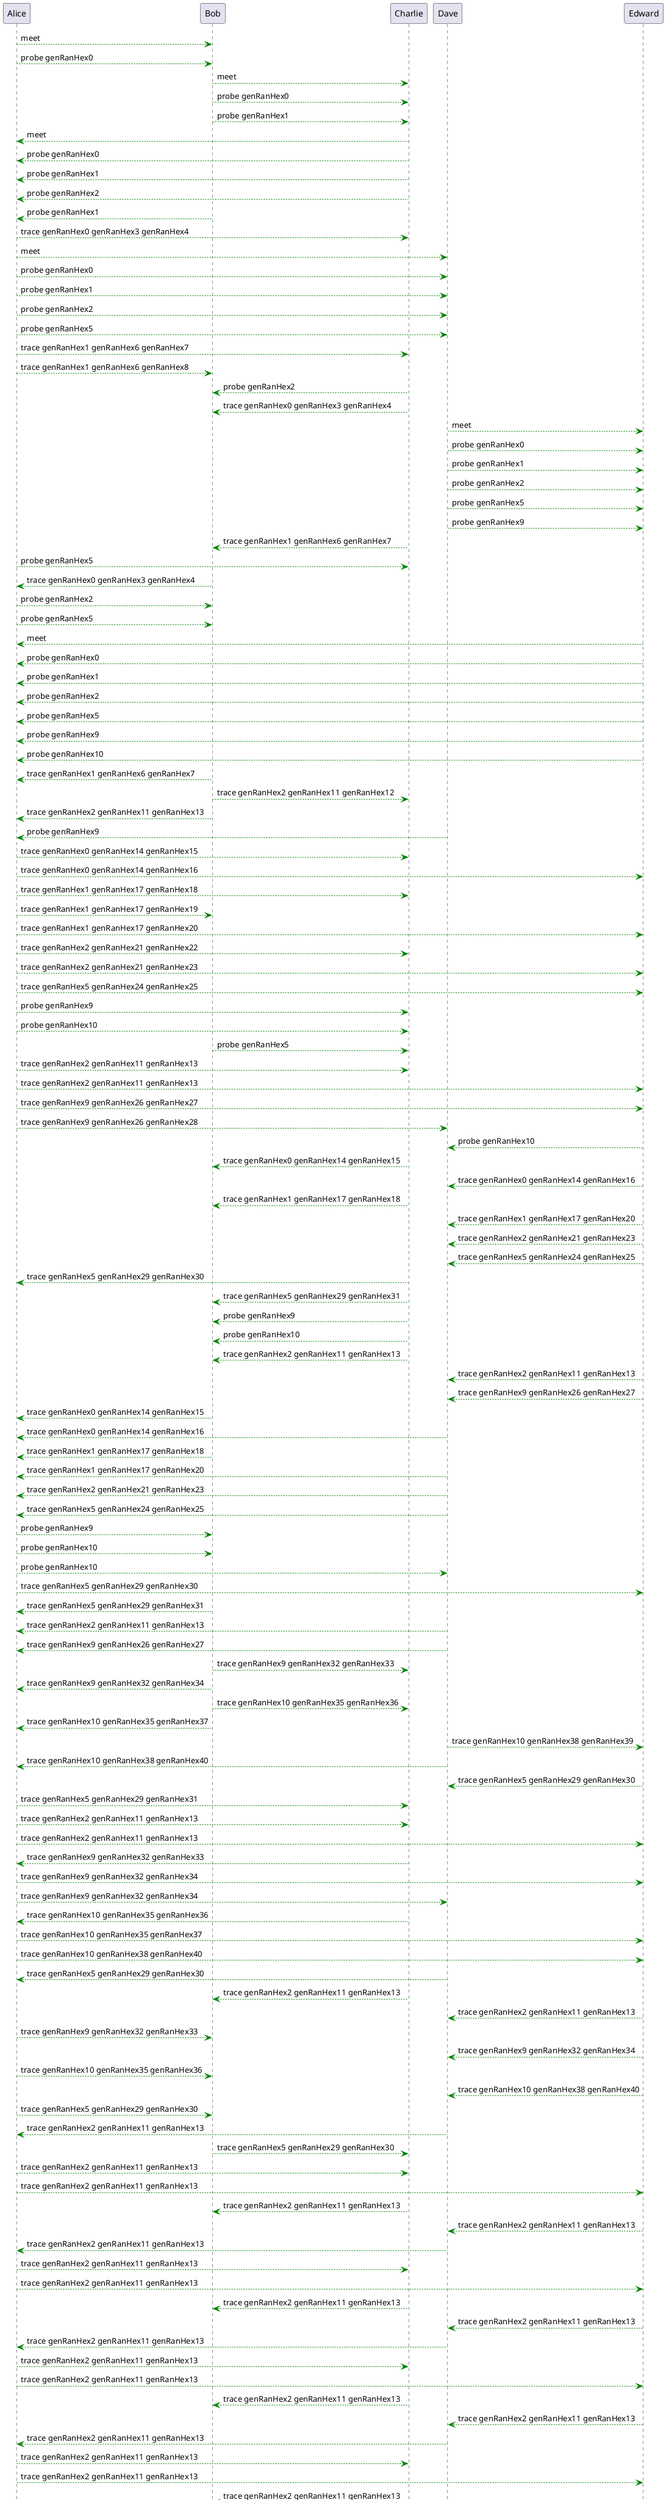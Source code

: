 @startuml messages
Alice -[#green]-> Bob: meet
Alice -[#green]-> Bob: probe genRanHex0
Bob -[#green]-> Charlie: meet
Bob -[#green]-> Charlie: probe genRanHex0
Bob -[#green]-> Charlie: probe genRanHex1
Charlie -[#green]-> Alice: meet
Charlie -[#green]-> Alice: probe genRanHex0
Charlie -[#green]-> Alice: probe genRanHex1
Charlie -[#green]-> Alice: probe genRanHex2
Bob -[#green]-> Alice: probe genRanHex1
Alice -[#green]-> Charlie: trace genRanHex0 genRanHex3 genRanHex4
Alice -[#green]-> Dave: meet
Alice -[#green]-> Dave: probe genRanHex0
Alice -[#green]-> Dave: probe genRanHex1
Alice -[#green]-> Dave: probe genRanHex2
Alice -[#green]-> Dave: probe genRanHex5
Alice -[#green]-> Charlie: trace genRanHex1 genRanHex6 genRanHex7
Alice -[#green]-> Bob: trace genRanHex1 genRanHex6 genRanHex8
Charlie -[#green]-> Bob: probe genRanHex2
Charlie -[#green]-> Bob: trace genRanHex0 genRanHex3 genRanHex4
Dave -[#green]-> Edward: meet
Dave -[#green]-> Edward: probe genRanHex0
Dave -[#green]-> Edward: probe genRanHex1
Dave -[#green]-> Edward: probe genRanHex2
Dave -[#green]-> Edward: probe genRanHex5
Dave -[#green]-> Edward: probe genRanHex9
Charlie -[#green]-> Bob: trace genRanHex1 genRanHex6 genRanHex7
Alice -[#green]-> Charlie: probe genRanHex5
Bob -[#green]-> Alice: trace genRanHex0 genRanHex3 genRanHex4
Alice -[#green]-> Bob: probe genRanHex2
Alice -[#green]-> Bob: probe genRanHex5
Edward -[#green]-> Alice: meet
Edward -[#green]-> Alice: probe genRanHex0
Edward -[#green]-> Alice: probe genRanHex1
Edward -[#green]-> Alice: probe genRanHex2
Edward -[#green]-> Alice: probe genRanHex5
Edward -[#green]-> Alice: probe genRanHex9
Edward -[#green]-> Alice: probe genRanHex10
Bob -[#green]-> Alice: trace genRanHex1 genRanHex6 genRanHex7
Bob -[#green]-> Charlie: trace genRanHex2 genRanHex11 genRanHex12
Bob -[#green]-> Alice: trace genRanHex2 genRanHex11 genRanHex13
Dave -[#green]-> Alice: probe genRanHex9
Alice -[#green]-> Charlie: trace genRanHex0 genRanHex14 genRanHex15
Alice -[#green]-> Edward: trace genRanHex0 genRanHex14 genRanHex16
Alice -[#green]-> Charlie: trace genRanHex1 genRanHex17 genRanHex18
Alice -[#green]-> Bob: trace genRanHex1 genRanHex17 genRanHex19
Alice -[#green]-> Edward: trace genRanHex1 genRanHex17 genRanHex20
Alice -[#green]-> Charlie: trace genRanHex2 genRanHex21 genRanHex22
Alice -[#green]-> Edward: trace genRanHex2 genRanHex21 genRanHex23
Alice -[#green]-> Edward: trace genRanHex5 genRanHex24 genRanHex25
Alice -[#green]-> Charlie: probe genRanHex9
Alice -[#green]-> Charlie: probe genRanHex10
Bob -[#green]-> Charlie: probe genRanHex5
Alice -[#green]-> Charlie: trace genRanHex2 genRanHex11 genRanHex13
Alice -[#green]-> Edward: trace genRanHex2 genRanHex11 genRanHex13
Alice -[#green]-> Edward: trace genRanHex9 genRanHex26 genRanHex27
Alice -[#green]-> Dave: trace genRanHex9 genRanHex26 genRanHex28
Edward -[#green]-> Dave: probe genRanHex10
Charlie -[#green]-> Bob: trace genRanHex0 genRanHex14 genRanHex15
Edward -[#green]-> Dave: trace genRanHex0 genRanHex14 genRanHex16
Charlie -[#green]-> Bob: trace genRanHex1 genRanHex17 genRanHex18
Edward -[#green]-> Dave: trace genRanHex1 genRanHex17 genRanHex20
Edward -[#green]-> Dave: trace genRanHex2 genRanHex21 genRanHex23
Edward -[#green]-> Dave: trace genRanHex5 genRanHex24 genRanHex25
Charlie -[#green]-> Alice: trace genRanHex5 genRanHex29 genRanHex30
Charlie -[#green]-> Bob: trace genRanHex5 genRanHex29 genRanHex31
Charlie -[#green]-> Bob: probe genRanHex9
Charlie -[#green]-> Bob: probe genRanHex10
Charlie -[#green]-> Bob: trace genRanHex2 genRanHex11 genRanHex13
Edward -[#green]-> Dave: trace genRanHex2 genRanHex11 genRanHex13
Edward -[#green]-> Dave: trace genRanHex9 genRanHex26 genRanHex27
Bob -[#green]-> Alice: trace genRanHex0 genRanHex14 genRanHex15
Dave -[#green]-> Alice: trace genRanHex0 genRanHex14 genRanHex16
Bob -[#green]-> Alice: trace genRanHex1 genRanHex17 genRanHex18
Dave -[#green]-> Alice: trace genRanHex1 genRanHex17 genRanHex20
Dave -[#green]-> Alice: trace genRanHex2 genRanHex21 genRanHex23
Dave -[#green]-> Alice: trace genRanHex5 genRanHex24 genRanHex25
Alice -[#green]-> Bob: probe genRanHex9
Alice -[#green]-> Bob: probe genRanHex10
Alice -[#green]-> Dave: probe genRanHex10
Alice -[#green]-> Edward: trace genRanHex5 genRanHex29 genRanHex30
Bob -[#green]-> Alice: trace genRanHex5 genRanHex29 genRanHex31
Dave -[#green]-> Alice: trace genRanHex2 genRanHex11 genRanHex13
Dave -[#green]-> Alice: trace genRanHex9 genRanHex26 genRanHex27
Bob -[#green]-> Charlie: trace genRanHex9 genRanHex32 genRanHex33
Bob -[#green]-> Alice: trace genRanHex9 genRanHex32 genRanHex34
Bob -[#green]-> Charlie: trace genRanHex10 genRanHex35 genRanHex36
Bob -[#green]-> Alice: trace genRanHex10 genRanHex35 genRanHex37
Dave -[#green]-> Edward: trace genRanHex10 genRanHex38 genRanHex39
Dave -[#green]-> Alice: trace genRanHex10 genRanHex38 genRanHex40
Edward -[#green]-> Dave: trace genRanHex5 genRanHex29 genRanHex30
Alice -[#green]-> Charlie: trace genRanHex5 genRanHex29 genRanHex31
Alice -[#green]-> Charlie: trace genRanHex2 genRanHex11 genRanHex13
Alice -[#green]-> Edward: trace genRanHex2 genRanHex11 genRanHex13
Charlie -[#green]-> Alice: trace genRanHex9 genRanHex32 genRanHex33
Alice -[#green]-> Edward: trace genRanHex9 genRanHex32 genRanHex34
Alice -[#green]-> Dave: trace genRanHex9 genRanHex32 genRanHex34
Charlie -[#green]-> Alice: trace genRanHex10 genRanHex35 genRanHex36
Alice -[#green]-> Edward: trace genRanHex10 genRanHex35 genRanHex37
Alice -[#green]-> Edward: trace genRanHex10 genRanHex38 genRanHex40
Dave -[#green]-> Alice: trace genRanHex5 genRanHex29 genRanHex30
Charlie -[#green]-> Bob: trace genRanHex2 genRanHex11 genRanHex13
Edward -[#green]-> Dave: trace genRanHex2 genRanHex11 genRanHex13
Alice -[#green]-> Bob: trace genRanHex9 genRanHex32 genRanHex33
Edward -[#green]-> Dave: trace genRanHex9 genRanHex32 genRanHex34
Alice -[#green]-> Bob: trace genRanHex10 genRanHex35 genRanHex36
Edward -[#green]-> Dave: trace genRanHex10 genRanHex38 genRanHex40
Alice -[#green]-> Bob: trace genRanHex5 genRanHex29 genRanHex30
Dave -[#green]-> Alice: trace genRanHex2 genRanHex11 genRanHex13
Bob -[#green]-> Charlie: trace genRanHex5 genRanHex29 genRanHex30
Alice -[#green]-> Charlie: trace genRanHex2 genRanHex11 genRanHex13
Alice -[#green]-> Edward: trace genRanHex2 genRanHex11 genRanHex13
Charlie -[#green]-> Bob: trace genRanHex2 genRanHex11 genRanHex13
Edward -[#green]-> Dave: trace genRanHex2 genRanHex11 genRanHex13
Dave -[#green]-> Alice: trace genRanHex2 genRanHex11 genRanHex13
Alice -[#green]-> Charlie: trace genRanHex2 genRanHex11 genRanHex13
Alice -[#green]-> Edward: trace genRanHex2 genRanHex11 genRanHex13
Charlie -[#green]-> Bob: trace genRanHex2 genRanHex11 genRanHex13
Edward -[#green]-> Dave: trace genRanHex2 genRanHex11 genRanHex13
Dave -[#green]-> Alice: trace genRanHex2 genRanHex11 genRanHex13
Alice -[#green]-> Charlie: trace genRanHex2 genRanHex11 genRanHex13
Alice -[#green]-> Edward: trace genRanHex2 genRanHex11 genRanHex13
Charlie -[#green]-> Bob: trace genRanHex2 genRanHex11 genRanHex13
Edward -[#green]-> Dave: trace genRanHex2 genRanHex11 genRanHex13
Dave -[#green]-> Alice: trace genRanHex2 genRanHex11 genRanHex13
Alice -[#green]-> Charlie: trace genRanHex2 genRanHex11 genRanHex13
Alice -[#green]-> Edward: trace genRanHex2 genRanHex11 genRanHex13
Charlie -[#green]-> Bob: trace genRanHex2 genRanHex11 genRanHex13
Edward -[#green]-> Dave: trace genRanHex2 genRanHex11 genRanHex13
Dave -[#green]-> Alice: trace genRanHex2 genRanHex11 genRanHex13
Alice -[#green]-> Charlie: trace genRanHex2 genRanHex11 genRanHex13
Alice -[#green]-> Edward: trace genRanHex2 genRanHex11 genRanHex13
Charlie -[#green]-> Bob: trace genRanHex2 genRanHex11 genRanHex13
Edward -[#green]-> Dave: trace genRanHex2 genRanHex11 genRanHex13
Dave -[#green]-> Alice: trace genRanHex2 genRanHex11 genRanHex13
Alice -[#green]-> Charlie: trace genRanHex2 genRanHex11 genRanHex13
Alice -[#green]-> Edward: trace genRanHex2 genRanHex11 genRanHex13
Charlie -[#green]-> Bob: trace genRanHex2 genRanHex11 genRanHex13
Edward -[#green]-> Dave: trace genRanHex2 genRanHex11 genRanHex13
Dave -[#green]-> Alice: trace genRanHex2 genRanHex11 genRanHex13
Alice -[#green]-> Charlie: trace genRanHex2 genRanHex11 genRanHex13
Alice -[#green]-> Edward: trace genRanHex2 genRanHex11 genRanHex13
Charlie -[#green]-> Bob: trace genRanHex2 genRanHex11 genRanHex13
Edward -[#green]-> Dave: trace genRanHex2 genRanHex11 genRanHex13
Dave -[#green]-> Alice: trace genRanHex2 genRanHex11 genRanHex13
Alice -[#green]-> Charlie: trace genRanHex2 genRanHex11 genRanHex13
Alice -[#green]-> Edward: trace genRanHex2 genRanHex11 genRanHex13
Charlie -[#green]-> Bob: trace genRanHex2 genRanHex11 genRanHex13
Edward -[#green]-> Dave: trace genRanHex2 genRanHex11 genRanHex13
Dave -[#green]-> Alice: trace genRanHex2 genRanHex11 genRanHex13
Alice -[#green]-> Charlie: trace genRanHex2 genRanHex11 genRanHex13
Alice -[#green]-> Edward: trace genRanHex2 genRanHex11 genRanHex13
Charlie -[#green]-> Bob: trace genRanHex2 genRanHex11 genRanHex13
Edward -[#green]-> Dave: trace genRanHex2 genRanHex11 genRanHex13
Dave -[#green]-> Alice: trace genRanHex2 genRanHex11 genRanHex13
Alice -[#green]-> Charlie: trace genRanHex2 genRanHex11 genRanHex13
Alice -[#green]-> Edward: trace genRanHex2 genRanHex11 genRanHex13
Charlie -[#green]-> Bob: trace genRanHex2 genRanHex11 genRanHex13
Edward -[#green]-> Dave: trace genRanHex2 genRanHex11 genRanHex13
Dave -[#green]-> Alice: trace genRanHex2 genRanHex11 genRanHex13
Alice -[#green]-> Charlie: trace genRanHex2 genRanHex11 genRanHex13
Alice -[#green]-> Edward: trace genRanHex2 genRanHex11 genRanHex13
Charlie -[#green]-> Bob: trace genRanHex2 genRanHex11 genRanHex13
Edward -[#green]-> Dave: trace genRanHex2 genRanHex11 genRanHex13
Dave -[#green]-> Alice: trace genRanHex2 genRanHex11 genRanHex13
Alice -[#green]-> Charlie: trace genRanHex2 genRanHex11 genRanHex13
Alice -[#green]-> Edward: trace genRanHex2 genRanHex11 genRanHex13
Charlie -[#green]-> Bob: trace genRanHex2 genRanHex11 genRanHex13
Edward -[#green]-> Dave: trace genRanHex2 genRanHex11 genRanHex13
Dave -[#green]-> Alice: trace genRanHex2 genRanHex11 genRanHex13
Alice -[#green]-> Charlie: trace genRanHex2 genRanHex11 genRanHex13
Alice -[#green]-> Edward: trace genRanHex2 genRanHex11 genRanHex13
Charlie -[#green]-> Bob: trace genRanHex2 genRanHex11 genRanHex13
Edward -[#green]-> Dave: trace genRanHex2 genRanHex11 genRanHex13
Dave -[#green]-> Alice: trace genRanHex2 genRanHex11 genRanHex13
Alice -[#green]-> Charlie: trace genRanHex2 genRanHex11 genRanHex13
Alice -[#green]-> Edward: trace genRanHex2 genRanHex11 genRanHex13
Charlie -[#green]-> Bob: trace genRanHex2 genRanHex11 genRanHex13
Edward -[#green]-> Dave: trace genRanHex2 genRanHex11 genRanHex13
Dave -[#green]-> Alice: trace genRanHex2 genRanHex11 genRanHex13
Alice -[#green]-> Charlie: trace genRanHex2 genRanHex11 genRanHex13
Alice -[#green]-> Edward: trace genRanHex2 genRanHex11 genRanHex13
Charlie -[#green]-> Bob: trace genRanHex2 genRanHex11 genRanHex13
Edward -[#green]-> Dave: trace genRanHex2 genRanHex11 genRanHex13
Dave -[#green]-> Alice: trace genRanHex2 genRanHex11 genRanHex13
Alice -[#green]-> Charlie: trace genRanHex2 genRanHex11 genRanHex13
Alice -[#green]-> Edward: trace genRanHex2 genRanHex11 genRanHex13
Charlie -[#green]-> Bob: trace genRanHex2 genRanHex11 genRanHex13
Edward -[#green]-> Dave: trace genRanHex2 genRanHex11 genRanHex13
Dave -[#green]-> Alice: trace genRanHex2 genRanHex11 genRanHex13
Alice -[#green]-> Charlie: trace genRanHex2 genRanHex11 genRanHex13
Alice -[#green]-> Edward: trace genRanHex2 genRanHex11 genRanHex13
Charlie -[#green]-> Bob: trace genRanHex2 genRanHex11 genRanHex13
Edward -[#green]-> Dave: trace genRanHex2 genRanHex11 genRanHex13
Dave -[#green]-> Alice: trace genRanHex2 genRanHex11 genRanHex13
Alice -[#green]-> Charlie: trace genRanHex2 genRanHex11 genRanHex13
Alice -[#green]-> Edward: trace genRanHex2 genRanHex11 genRanHex13
Charlie -[#green]-> Bob: trace genRanHex2 genRanHex11 genRanHex13
Edward -[#green]-> Dave: trace genRanHex2 genRanHex11 genRanHex13
Dave -[#green]-> Alice: trace genRanHex2 genRanHex11 genRanHex13
Alice -[#green]-> Charlie: trace genRanHex2 genRanHex11 genRanHex13
Alice -[#green]-> Edward: trace genRanHex2 genRanHex11 genRanHex13
Charlie -[#green]-> Bob: trace genRanHex2 genRanHex11 genRanHex13
Edward -[#green]-> Dave: trace genRanHex2 genRanHex11 genRanHex13
Dave -[#green]-> Alice: trace genRanHex2 genRanHex11 genRanHex13
Alice -[#green]-> Charlie: trace genRanHex2 genRanHex11 genRanHex13
Alice -[#green]-> Edward: trace genRanHex2 genRanHex11 genRanHex13
Charlie -[#green]-> Bob: trace genRanHex2 genRanHex11 genRanHex13
Edward -[#green]-> Dave: trace genRanHex2 genRanHex11 genRanHex13
Dave -[#green]-> Alice: trace genRanHex2 genRanHex11 genRanHex13
Alice -[#green]-> Charlie: trace genRanHex2 genRanHex11 genRanHex13
Alice -[#green]-> Edward: trace genRanHex2 genRanHex11 genRanHex13
Charlie -[#green]-> Bob: trace genRanHex2 genRanHex11 genRanHex13
Edward -[#green]-> Dave: trace genRanHex2 genRanHex11 genRanHex13
Dave -[#green]-> Alice: trace genRanHex2 genRanHex11 genRanHex13
Alice -[#green]-> Charlie: trace genRanHex2 genRanHex11 genRanHex13
Alice -[#green]-> Edward: trace genRanHex2 genRanHex11 genRanHex13
Charlie -[#green]-> Bob: trace genRanHex2 genRanHex11 genRanHex13
Edward -[#green]-> Dave: trace genRanHex2 genRanHex11 genRanHex13
Dave -[#green]-> Alice: trace genRanHex2 genRanHex11 genRanHex13
Alice -[#green]-> Charlie: trace genRanHex2 genRanHex11 genRanHex13
Alice -[#green]-> Edward: trace genRanHex2 genRanHex11 genRanHex13
Charlie -[#green]-> Bob: trace genRanHex2 genRanHex11 genRanHex13
Edward -[#green]-> Dave: trace genRanHex2 genRanHex11 genRanHex13
Dave -[#green]-> Alice: trace genRanHex2 genRanHex11 genRanHex13
Alice -[#green]-> Charlie: trace genRanHex2 genRanHex11 genRanHex13
Alice -[#green]-> Edward: trace genRanHex2 genRanHex11 genRanHex13
Charlie -[#green]-> Bob: trace genRanHex2 genRanHex11 genRanHex13
Edward -[#green]-> Dave: trace genRanHex2 genRanHex11 genRanHex13
Dave -[#green]-> Alice: trace genRanHex2 genRanHex11 genRanHex13
Alice -[#green]-> Charlie: trace genRanHex2 genRanHex11 genRanHex13
Alice -[#green]-> Edward: trace genRanHex2 genRanHex11 genRanHex13
Charlie -[#green]-> Bob: trace genRanHex2 genRanHex11 genRanHex13
Edward -[#green]-> Dave: trace genRanHex2 genRanHex11 genRanHex13
Dave -[#green]-> Alice: trace genRanHex2 genRanHex11 genRanHex13
Alice -[#green]-> Charlie: trace genRanHex2 genRanHex11 genRanHex13
Alice -[#green]-> Edward: trace genRanHex2 genRanHex11 genRanHex13
Charlie -[#green]-> Bob: trace genRanHex2 genRanHex11 genRanHex13
Edward -[#green]-> Dave: trace genRanHex2 genRanHex11 genRanHex13
Dave -[#green]-> Alice: trace genRanHex2 genRanHex11 genRanHex13
Alice -[#green]-> Charlie: trace genRanHex2 genRanHex11 genRanHex13
Alice -[#green]-> Edward: trace genRanHex2 genRanHex11 genRanHex13
Charlie -[#green]-> Bob: trace genRanHex2 genRanHex11 genRanHex13
Edward -[#green]-> Dave: trace genRanHex2 genRanHex11 genRanHex13
Dave -[#green]-> Alice: trace genRanHex2 genRanHex11 genRanHex13
Alice -[#green]-> Charlie: trace genRanHex2 genRanHex11 genRanHex13
Alice -[#green]-> Edward: trace genRanHex2 genRanHex11 genRanHex13
Charlie -[#green]-> Bob: trace genRanHex2 genRanHex11 genRanHex13
Edward -[#green]-> Dave: trace genRanHex2 genRanHex11 genRanHex13
Dave -[#green]-> Alice: trace genRanHex2 genRanHex11 genRanHex13
Alice -[#green]-> Charlie: trace genRanHex2 genRanHex11 genRanHex13
Alice -[#green]-> Edward: trace genRanHex2 genRanHex11 genRanHex13
Charlie -[#green]-> Bob: trace genRanHex2 genRanHex11 genRanHex13
Edward -[#green]-> Dave: trace genRanHex2 genRanHex11 genRanHex13
Dave -[#green]-> Alice: trace genRanHex2 genRanHex11 genRanHex13
Alice -[#green]-> Charlie: trace genRanHex2 genRanHex11 genRanHex13
Alice -[#green]-> Edward: trace genRanHex2 genRanHex11 genRanHex13
Charlie -[#green]-> Bob: trace genRanHex2 genRanHex11 genRanHex13
Edward -[#green]-> Dave: trace genRanHex2 genRanHex11 genRanHex13
Dave -[#green]-> Alice: trace genRanHex2 genRanHex11 genRanHex13
Alice -[#green]-> Charlie: trace genRanHex2 genRanHex11 genRanHex13
Alice -[#green]-> Edward: trace genRanHex2 genRanHex11 genRanHex13
Charlie -[#green]-> Bob: trace genRanHex2 genRanHex11 genRanHex13
Edward -[#green]-> Dave: trace genRanHex2 genRanHex11 genRanHex13
Dave -[#green]-> Alice: trace genRanHex2 genRanHex11 genRanHex13
Alice -[#green]-> Charlie: trace genRanHex2 genRanHex11 genRanHex13
Alice -[#green]-> Edward: trace genRanHex2 genRanHex11 genRanHex13
Charlie -[#green]-> Bob: trace genRanHex2 genRanHex11 genRanHex13
Edward -[#green]-> Dave: trace genRanHex2 genRanHex11 genRanHex13
Dave -[#green]-> Alice: trace genRanHex2 genRanHex11 genRanHex13
Alice -[#green]-> Charlie: trace genRanHex2 genRanHex11 genRanHex13
Alice -[#green]-> Edward: trace genRanHex2 genRanHex11 genRanHex13
Charlie -[#green]-> Bob: trace genRanHex2 genRanHex11 genRanHex13
Edward -[#green]-> Dave: trace genRanHex2 genRanHex11 genRanHex13
Dave -[#green]-> Alice: trace genRanHex2 genRanHex11 genRanHex13
Alice -[#green]-> Charlie: trace genRanHex2 genRanHex11 genRanHex13
Alice -[#green]-> Edward: trace genRanHex2 genRanHex11 genRanHex13
Charlie -[#green]-> Bob: trace genRanHex2 genRanHex11 genRanHex13
Edward -[#green]-> Dave: trace genRanHex2 genRanHex11 genRanHex13
Dave -[#green]-> Alice: trace genRanHex2 genRanHex11 genRanHex13
Alice -[#green]-> Charlie: trace genRanHex2 genRanHex11 genRanHex13
Alice -[#green]-> Edward: trace genRanHex2 genRanHex11 genRanHex13
Charlie -[#green]-> Bob: trace genRanHex2 genRanHex11 genRanHex13
Edward -[#green]-> Dave: trace genRanHex2 genRanHex11 genRanHex13
Dave -[#green]-> Alice: trace genRanHex2 genRanHex11 genRanHex13
Alice -[#green]-> Charlie: trace genRanHex2 genRanHex11 genRanHex13
Alice -[#green]-> Edward: trace genRanHex2 genRanHex11 genRanHex13
Charlie -[#green]-> Bob: trace genRanHex2 genRanHex11 genRanHex13
Edward -[#green]-> Dave: trace genRanHex2 genRanHex11 genRanHex13
Dave -[#green]-> Alice: trace genRanHex2 genRanHex11 genRanHex13
Alice -[#green]-> Charlie: trace genRanHex2 genRanHex11 genRanHex13
Alice -[#green]-> Edward: trace genRanHex2 genRanHex11 genRanHex13
Charlie -[#green]-> Bob: trace genRanHex2 genRanHex11 genRanHex13
Edward -[#green]-> Dave: trace genRanHex2 genRanHex11 genRanHex13
Dave -[#green]-> Alice: trace genRanHex2 genRanHex11 genRanHex13
Alice -[#green]-> Charlie: trace genRanHex2 genRanHex11 genRanHex13
Alice -[#green]-> Edward: trace genRanHex2 genRanHex11 genRanHex13
Charlie -[#green]-> Bob: trace genRanHex2 genRanHex11 genRanHex13
Edward -[#green]-> Dave: trace genRanHex2 genRanHex11 genRanHex13
Dave -[#green]-> Alice: trace genRanHex2 genRanHex11 genRanHex13
Alice -[#green]-> Charlie: trace genRanHex2 genRanHex11 genRanHex13
Alice -[#green]-> Edward: trace genRanHex2 genRanHex11 genRanHex13
Charlie -[#green]-> Bob: trace genRanHex2 genRanHex11 genRanHex13
Edward -[#green]-> Dave: trace genRanHex2 genRanHex11 genRanHex13
Dave -[#green]-> Alice: trace genRanHex2 genRanHex11 genRanHex13
Alice -[#green]-> Charlie: trace genRanHex2 genRanHex11 genRanHex13
Alice -[#green]-> Edward: trace genRanHex2 genRanHex11 genRanHex13
Charlie -[#green]-> Bob: trace genRanHex2 genRanHex11 genRanHex13
Edward -[#green]-> Dave: trace genRanHex2 genRanHex11 genRanHex13
Dave -[#green]-> Alice: trace genRanHex2 genRanHex11 genRanHex13
Alice -[#green]-> Charlie: trace genRanHex2 genRanHex11 genRanHex13
Alice -[#green]-> Edward: trace genRanHex2 genRanHex11 genRanHex13
Charlie -[#green]-> Bob: trace genRanHex2 genRanHex11 genRanHex13
Edward -[#green]-> Dave: trace genRanHex2 genRanHex11 genRanHex13
Dave -[#green]-> Alice: trace genRanHex2 genRanHex11 genRanHex13
Alice -[#green]-> Charlie: trace genRanHex2 genRanHex11 genRanHex13
Alice -[#green]-> Edward: trace genRanHex2 genRanHex11 genRanHex13
Charlie -[#green]-> Bob: trace genRanHex2 genRanHex11 genRanHex13
Edward -[#green]-> Dave: trace genRanHex2 genRanHex11 genRanHex13
Dave -[#green]-> Alice: trace genRanHex2 genRanHex11 genRanHex13
Alice -[#green]-> Charlie: trace genRanHex2 genRanHex11 genRanHex13
Alice -[#green]-> Edward: trace genRanHex2 genRanHex11 genRanHex13
Charlie -[#green]-> Bob: trace genRanHex2 genRanHex11 genRanHex13
Edward -[#green]-> Dave: trace genRanHex2 genRanHex11 genRanHex13
Dave -[#green]-> Alice: trace genRanHex2 genRanHex11 genRanHex13
Alice -[#green]-> Charlie: trace genRanHex2 genRanHex11 genRanHex13
Alice -[#green]-> Edward: trace genRanHex2 genRanHex11 genRanHex13
Charlie -[#green]-> Bob: trace genRanHex2 genRanHex11 genRanHex13
Edward -[#green]-> Dave: trace genRanHex2 genRanHex11 genRanHex13
Dave -[#green]-> Alice: trace genRanHex2 genRanHex11 genRanHex13
Alice -[#green]-> Charlie: trace genRanHex2 genRanHex11 genRanHex13
Alice -[#green]-> Edward: trace genRanHex2 genRanHex11 genRanHex13
Charlie -[#green]-> Bob: trace genRanHex2 genRanHex11 genRanHex13
Edward -[#green]-> Dave: trace genRanHex2 genRanHex11 genRanHex13
Dave -[#green]-> Alice: trace genRanHex2 genRanHex11 genRanHex13
Alice -[#green]-> Charlie: trace genRanHex2 genRanHex11 genRanHex13
Alice -[#green]-> Edward: trace genRanHex2 genRanHex11 genRanHex13
Charlie -[#green]-> Bob: trace genRanHex2 genRanHex11 genRanHex13
Edward -[#green]-> Dave: trace genRanHex2 genRanHex11 genRanHex13
Dave -[#green]-> Alice: trace genRanHex2 genRanHex11 genRanHex13
Alice -[#green]-> Charlie: trace genRanHex2 genRanHex11 genRanHex13
Alice -[#green]-> Edward: trace genRanHex2 genRanHex11 genRanHex13
Charlie -[#green]-> Bob: trace genRanHex2 genRanHex11 genRanHex13
Edward -[#green]-> Dave: trace genRanHex2 genRanHex11 genRanHex13
Dave -[#green]-> Alice: trace genRanHex2 genRanHex11 genRanHex13
Alice -[#green]-> Charlie: trace genRanHex2 genRanHex11 genRanHex13
Alice -[#green]-> Edward: trace genRanHex2 genRanHex11 genRanHex13
Charlie -[#green]-> Bob: trace genRanHex2 genRanHex11 genRanHex13
Edward -[#green]-> Dave: trace genRanHex2 genRanHex11 genRanHex13
Dave -[#green]-> Alice: trace genRanHex2 genRanHex11 genRanHex13
Alice -[#green]-> Charlie: trace genRanHex2 genRanHex11 genRanHex13
Alice -[#green]-> Edward: trace genRanHex2 genRanHex11 genRanHex13
Charlie -[#green]-> Bob: trace genRanHex2 genRanHex11 genRanHex13
Edward -[#green]-> Dave: trace genRanHex2 genRanHex11 genRanHex13
Dave -[#green]-> Alice: trace genRanHex2 genRanHex11 genRanHex13
Alice -[#green]-> Charlie: trace genRanHex2 genRanHex11 genRanHex13
Alice -[#green]-> Edward: trace genRanHex2 genRanHex11 genRanHex13
Charlie -[#green]-> Bob: trace genRanHex2 genRanHex11 genRanHex13
Edward -[#green]-> Dave: trace genRanHex2 genRanHex11 genRanHex13
Dave -[#green]-> Alice: trace genRanHex2 genRanHex11 genRanHex13
Alice -[#green]-> Charlie: trace genRanHex2 genRanHex11 genRanHex13
Alice -[#green]-> Edward: trace genRanHex2 genRanHex11 genRanHex13
Charlie -[#green]-> Bob: trace genRanHex2 genRanHex11 genRanHex13
Edward -[#green]-> Dave: trace genRanHex2 genRanHex11 genRanHex13
Dave -[#green]-> Alice: trace genRanHex2 genRanHex11 genRanHex13
Alice -[#green]-> Charlie: trace genRanHex2 genRanHex11 genRanHex13
Alice -[#green]-> Edward: trace genRanHex2 genRanHex11 genRanHex13
Charlie -[#green]-> Bob: trace genRanHex2 genRanHex11 genRanHex13
Edward -[#green]-> Dave: trace genRanHex2 genRanHex11 genRanHex13
Dave -[#green]-> Alice: trace genRanHex2 genRanHex11 genRanHex13
Alice -[#green]-> Charlie: trace genRanHex2 genRanHex11 genRanHex13
Alice -[#green]-> Edward: trace genRanHex2 genRanHex11 genRanHex13
Charlie -[#green]-> Bob: trace genRanHex2 genRanHex11 genRanHex13
Edward -[#green]-> Dave: trace genRanHex2 genRanHex11 genRanHex13
Dave -[#green]-> Alice: trace genRanHex2 genRanHex11 genRanHex13
Alice -[#green]-> Charlie: trace genRanHex2 genRanHex11 genRanHex13
Alice -[#green]-> Edward: trace genRanHex2 genRanHex11 genRanHex13
Charlie -[#green]-> Bob: trace genRanHex2 genRanHex11 genRanHex13
Edward -[#green]-> Dave: trace genRanHex2 genRanHex11 genRanHex13
Dave -[#green]-> Alice: trace genRanHex2 genRanHex11 genRanHex13
Alice -[#green]-> Charlie: trace genRanHex2 genRanHex11 genRanHex13
Alice -[#green]-> Edward: trace genRanHex2 genRanHex11 genRanHex13
Charlie -[#green]-> Bob: trace genRanHex2 genRanHex11 genRanHex13
Edward -[#green]-> Dave: trace genRanHex2 genRanHex11 genRanHex13
Dave -[#green]-> Alice: trace genRanHex2 genRanHex11 genRanHex13
Alice -[#green]-> Charlie: trace genRanHex2 genRanHex11 genRanHex13
Alice -[#green]-> Edward: trace genRanHex2 genRanHex11 genRanHex13
Charlie -[#green]-> Bob: trace genRanHex2 genRanHex11 genRanHex13
Edward -[#green]-> Dave: trace genRanHex2 genRanHex11 genRanHex13
Dave -[#green]-> Alice: trace genRanHex2 genRanHex11 genRanHex13
Alice -[#green]-> Charlie: trace genRanHex2 genRanHex11 genRanHex13
Alice -[#green]-> Edward: trace genRanHex2 genRanHex11 genRanHex13
Charlie -[#green]-> Bob: trace genRanHex2 genRanHex11 genRanHex13
Edward -[#green]-> Dave: trace genRanHex2 genRanHex11 genRanHex13
Dave -[#green]-> Alice: trace genRanHex2 genRanHex11 genRanHex13
Alice -[#green]-> Charlie: trace genRanHex2 genRanHex11 genRanHex13
Alice -[#green]-> Edward: trace genRanHex2 genRanHex11 genRanHex13
Charlie -[#green]-> Bob: trace genRanHex2 genRanHex11 genRanHex13
Edward -[#green]-> Dave: trace genRanHex2 genRanHex11 genRanHex13
Dave -[#green]-> Alice: trace genRanHex2 genRanHex11 genRanHex13
Alice -[#green]-> Charlie: trace genRanHex2 genRanHex11 genRanHex13
Alice -[#green]-> Edward: trace genRanHex2 genRanHex11 genRanHex13
Charlie -[#green]-> Bob: trace genRanHex2 genRanHex11 genRanHex13
Edward -[#green]-> Dave: trace genRanHex2 genRanHex11 genRanHex13
Dave -[#green]-> Alice: trace genRanHex2 genRanHex11 genRanHex13
Alice -[#green]-> Charlie: trace genRanHex2 genRanHex11 genRanHex13
Alice -[#green]-> Edward: trace genRanHex2 genRanHex11 genRanHex13
Charlie -[#green]-> Bob: trace genRanHex2 genRanHex11 genRanHex13
Edward -[#green]-> Dave: trace genRanHex2 genRanHex11 genRanHex13
Dave -[#green]-> Alice: trace genRanHex2 genRanHex11 genRanHex13
Alice -[#green]-> Charlie: trace genRanHex2 genRanHex11 genRanHex13
Alice -[#green]-> Edward: trace genRanHex2 genRanHex11 genRanHex13
Charlie -[#green]-> Bob: trace genRanHex2 genRanHex11 genRanHex13
Edward -[#green]-> Dave: trace genRanHex2 genRanHex11 genRanHex13
Dave -[#green]-> Alice: trace genRanHex2 genRanHex11 genRanHex13
Alice -[#green]-> Charlie: trace genRanHex2 genRanHex11 genRanHex13
Alice -[#green]-> Edward: trace genRanHex2 genRanHex11 genRanHex13
Charlie -[#green]-> Bob: trace genRanHex2 genRanHex11 genRanHex13
Edward -[#green]-> Dave: trace genRanHex2 genRanHex11 genRanHex13
Dave -[#green]-> Alice: trace genRanHex2 genRanHex11 genRanHex13
Alice -[#green]-> Charlie: trace genRanHex2 genRanHex11 genRanHex13
Alice -[#green]-> Edward: trace genRanHex2 genRanHex11 genRanHex13
Charlie -[#green]-> Bob: trace genRanHex2 genRanHex11 genRanHex13
Edward -[#green]-> Dave: trace genRanHex2 genRanHex11 genRanHex13
Dave -[#green]-> Alice: trace genRanHex2 genRanHex11 genRanHex13
Alice -[#green]-> Charlie: trace genRanHex2 genRanHex11 genRanHex13
Alice -[#green]-> Edward: trace genRanHex2 genRanHex11 genRanHex13
Charlie -[#green]-> Bob: trace genRanHex2 genRanHex11 genRanHex13
Edward -[#green]-> Dave: trace genRanHex2 genRanHex11 genRanHex13
Dave -[#green]-> Alice: trace genRanHex2 genRanHex11 genRanHex13
Alice -[#green]-> Charlie: trace genRanHex2 genRanHex11 genRanHex13
Alice -[#green]-> Edward: trace genRanHex2 genRanHex11 genRanHex13
Charlie -[#green]-> Bob: trace genRanHex2 genRanHex11 genRanHex13
Edward -[#green]-> Dave: trace genRanHex2 genRanHex11 genRanHex13
Dave -[#green]-> Alice: trace genRanHex2 genRanHex11 genRanHex13
Alice -[#green]-> Charlie: trace genRanHex2 genRanHex11 genRanHex13
Alice -[#green]-> Edward: trace genRanHex2 genRanHex11 genRanHex13
Charlie -[#green]-> Bob: trace genRanHex2 genRanHex11 genRanHex13
Edward -[#green]-> Dave: trace genRanHex2 genRanHex11 genRanHex13
Dave -[#green]-> Alice: trace genRanHex2 genRanHex11 genRanHex13
Alice -[#green]-> Charlie: trace genRanHex2 genRanHex11 genRanHex13
Alice -[#green]-> Edward: trace genRanHex2 genRanHex11 genRanHex13
Charlie -[#green]-> Bob: trace genRanHex2 genRanHex11 genRanHex13
Edward -[#green]-> Dave: trace genRanHex2 genRanHex11 genRanHex13
Dave -[#green]-> Alice: trace genRanHex2 genRanHex11 genRanHex13
Alice -[#green]-> Charlie: trace genRanHex2 genRanHex11 genRanHex13
Alice -[#green]-> Edward: trace genRanHex2 genRanHex11 genRanHex13
Charlie -[#green]-> Bob: trace genRanHex2 genRanHex11 genRanHex13
Edward -[#green]-> Dave: trace genRanHex2 genRanHex11 genRanHex13
Dave -[#green]-> Alice: trace genRanHex2 genRanHex11 genRanHex13
Alice -[#green]-> Charlie: trace genRanHex2 genRanHex11 genRanHex13
Alice -[#green]-> Edward: trace genRanHex2 genRanHex11 genRanHex13
Charlie -[#green]-> Bob: trace genRanHex2 genRanHex11 genRanHex13
Edward -[#green]-> Dave: trace genRanHex2 genRanHex11 genRanHex13
Dave -[#green]-> Alice: trace genRanHex2 genRanHex11 genRanHex13
Alice -[#green]-> Charlie: trace genRanHex2 genRanHex11 genRanHex13
Alice -[#green]-> Edward: trace genRanHex2 genRanHex11 genRanHex13
Charlie -[#green]-> Bob: trace genRanHex2 genRanHex11 genRanHex13
Edward -[#green]-> Dave: trace genRanHex2 genRanHex11 genRanHex13
Dave -[#green]-> Alice: trace genRanHex2 genRanHex11 genRanHex13
Alice -[#green]-> Charlie: trace genRanHex2 genRanHex11 genRanHex13
Alice -[#green]-> Edward: trace genRanHex2 genRanHex11 genRanHex13
Charlie -[#green]-> Bob: trace genRanHex2 genRanHex11 genRanHex13
Edward -[#green]-> Dave: trace genRanHex2 genRanHex11 genRanHex13
Dave -[#green]-> Alice: trace genRanHex2 genRanHex11 genRanHex13
Alice -[#green]-> Charlie: trace genRanHex2 genRanHex11 genRanHex13
Alice -[#green]-> Edward: trace genRanHex2 genRanHex11 genRanHex13
Charlie -[#green]-> Bob: trace genRanHex2 genRanHex11 genRanHex13
Edward -[#green]-> Dave: trace genRanHex2 genRanHex11 genRanHex13
Dave -[#green]-> Alice: trace genRanHex2 genRanHex11 genRanHex13
Alice -[#green]-> Charlie: trace genRanHex2 genRanHex11 genRanHex13
Alice -[#green]-> Edward: trace genRanHex2 genRanHex11 genRanHex13
Charlie -[#green]-> Bob: trace genRanHex2 genRanHex11 genRanHex13
Edward -[#green]-> Dave: trace genRanHex2 genRanHex11 genRanHex13
Dave -[#green]-> Alice: trace genRanHex2 genRanHex11 genRanHex13
Alice -[#green]-> Charlie: trace genRanHex2 genRanHex11 genRanHex13
Alice -[#green]-> Edward: trace genRanHex2 genRanHex11 genRanHex13
Charlie -[#green]-> Bob: trace genRanHex2 genRanHex11 genRanHex13
Edward -[#green]-> Dave: trace genRanHex2 genRanHex11 genRanHex13
Dave -[#green]-> Alice: trace genRanHex2 genRanHex11 genRanHex13
Alice -[#green]-> Charlie: trace genRanHex2 genRanHex11 genRanHex13
Alice -[#green]-> Edward: trace genRanHex2 genRanHex11 genRanHex13
Charlie -[#green]-> Bob: trace genRanHex2 genRanHex11 genRanHex13
Edward -[#green]-> Dave: trace genRanHex2 genRanHex11 genRanHex13
Dave -[#green]-> Alice: trace genRanHex2 genRanHex11 genRanHex13
Alice -[#green]-> Charlie: trace genRanHex2 genRanHex11 genRanHex13
Alice -[#green]-> Edward: trace genRanHex2 genRanHex11 genRanHex13
Charlie -[#green]-> Bob: trace genRanHex2 genRanHex11 genRanHex13
Edward -[#green]-> Dave: trace genRanHex2 genRanHex11 genRanHex13
Dave -[#green]-> Alice: trace genRanHex2 genRanHex11 genRanHex13
Alice -[#green]-> Charlie: trace genRanHex2 genRanHex11 genRanHex13
Alice -[#green]-> Edward: trace genRanHex2 genRanHex11 genRanHex13
Charlie -[#green]-> Bob: trace genRanHex2 genRanHex11 genRanHex13
Edward -[#green]-> Dave: trace genRanHex2 genRanHex11 genRanHex13
Dave -[#green]-> Alice: trace genRanHex2 genRanHex11 genRanHex13
Alice -[#green]-> Charlie: trace genRanHex2 genRanHex11 genRanHex13
Alice -[#green]-> Edward: trace genRanHex2 genRanHex11 genRanHex13
Charlie -[#green]-> Bob: trace genRanHex2 genRanHex11 genRanHex13
Edward -[#green]-> Dave: trace genRanHex2 genRanHex11 genRanHex13
Dave -[#green]-> Alice: trace genRanHex2 genRanHex11 genRanHex13
Alice -[#green]-> Charlie: trace genRanHex2 genRanHex11 genRanHex13
Alice -[#green]-> Edward: trace genRanHex2 genRanHex11 genRanHex13
Charlie -[#green]-> Bob: trace genRanHex2 genRanHex11 genRanHex13
Edward -[#green]-> Dave: trace genRanHex2 genRanHex11 genRanHex13
Dave -[#green]-> Alice: trace genRanHex2 genRanHex11 genRanHex13
Alice -[#green]-> Charlie: trace genRanHex2 genRanHex11 genRanHex13
Alice -[#green]-> Edward: trace genRanHex2 genRanHex11 genRanHex13
Charlie -[#green]-> Bob: trace genRanHex2 genRanHex11 genRanHex13
Edward -[#green]-> Dave: trace genRanHex2 genRanHex11 genRanHex13
Dave -[#green]-> Alice: trace genRanHex2 genRanHex11 genRanHex13
Alice -[#green]-> Charlie: trace genRanHex2 genRanHex11 genRanHex13
Alice -[#green]-> Edward: trace genRanHex2 genRanHex11 genRanHex13
Charlie -[#green]-> Bob: trace genRanHex2 genRanHex11 genRanHex13
Edward -[#green]-> Dave: trace genRanHex2 genRanHex11 genRanHex13
Dave -[#green]-> Alice: trace genRanHex2 genRanHex11 genRanHex13
Alice -[#green]-> Charlie: trace genRanHex2 genRanHex11 genRanHex13
Alice -[#green]-> Edward: trace genRanHex2 genRanHex11 genRanHex13
Charlie -[#green]-> Bob: trace genRanHex2 genRanHex11 genRanHex13
Edward -[#green]-> Dave: trace genRanHex2 genRanHex11 genRanHex13
Dave -[#green]-> Alice: trace genRanHex2 genRanHex11 genRanHex13
Alice -[#green]-> Charlie: trace genRanHex2 genRanHex11 genRanHex13
Alice -[#green]-> Edward: trace genRanHex2 genRanHex11 genRanHex13
Charlie -[#green]-> Bob: trace genRanHex2 genRanHex11 genRanHex13
Edward -[#green]-> Dave: trace genRanHex2 genRanHex11 genRanHex13
Dave -[#green]-> Alice: trace genRanHex2 genRanHex11 genRanHex13
Alice -[#green]-> Charlie: trace genRanHex2 genRanHex11 genRanHex13
Alice -[#green]-> Edward: trace genRanHex2 genRanHex11 genRanHex13
Charlie -[#green]-> Bob: trace genRanHex2 genRanHex11 genRanHex13
Edward -[#green]-> Dave: trace genRanHex2 genRanHex11 genRanHex13
Dave -[#green]-> Alice: trace genRanHex2 genRanHex11 genRanHex13
Alice -[#green]-> Charlie: trace genRanHex2 genRanHex11 genRanHex13
Alice -[#green]-> Edward: trace genRanHex2 genRanHex11 genRanHex13
Charlie -[#green]-> Bob: trace genRanHex2 genRanHex11 genRanHex13
Edward -[#green]-> Dave: trace genRanHex2 genRanHex11 genRanHex13
Dave -[#green]-> Alice: trace genRanHex2 genRanHex11 genRanHex13
Alice -[#green]-> Charlie: trace genRanHex2 genRanHex11 genRanHex13
Alice -[#green]-> Edward: trace genRanHex2 genRanHex11 genRanHex13
Charlie -[#green]-> Bob: trace genRanHex2 genRanHex11 genRanHex13
Edward -[#green]-> Dave: trace genRanHex2 genRanHex11 genRanHex13
Dave -[#green]-> Alice: trace genRanHex2 genRanHex11 genRanHex13
Alice -[#green]-> Charlie: trace genRanHex2 genRanHex11 genRanHex13
Alice -[#green]-> Edward: trace genRanHex2 genRanHex11 genRanHex13
Charlie -[#green]-> Bob: trace genRanHex2 genRanHex11 genRanHex13
Edward -[#green]-> Dave: trace genRanHex2 genRanHex11 genRanHex13
Dave -[#green]-> Alice: trace genRanHex2 genRanHex11 genRanHex13
Alice -[#green]-> Charlie: trace genRanHex2 genRanHex11 genRanHex13
Alice -[#green]-> Edward: trace genRanHex2 genRanHex11 genRanHex13
Charlie -[#green]-> Bob: trace genRanHex2 genRanHex11 genRanHex13
Edward -[#green]-> Dave: trace genRanHex2 genRanHex11 genRanHex13
Dave -[#green]-> Alice: trace genRanHex2 genRanHex11 genRanHex13
Alice -[#green]-> Charlie: trace genRanHex2 genRanHex11 genRanHex13
Alice -[#green]-> Edward: trace genRanHex2 genRanHex11 genRanHex13
Charlie -[#green]-> Bob: trace genRanHex2 genRanHex11 genRanHex13
Edward -[#green]-> Dave: trace genRanHex2 genRanHex11 genRanHex13
Dave -[#green]-> Alice: trace genRanHex2 genRanHex11 genRanHex13
Alice -[#green]-> Charlie: trace genRanHex2 genRanHex11 genRanHex13
Alice -[#green]-> Edward: trace genRanHex2 genRanHex11 genRanHex13
Charlie -[#green]-> Bob: trace genRanHex2 genRanHex11 genRanHex13
Edward -[#green]-> Dave: trace genRanHex2 genRanHex11 genRanHex13
Dave -[#green]-> Alice: trace genRanHex2 genRanHex11 genRanHex13
Alice -[#green]-> Charlie: trace genRanHex2 genRanHex11 genRanHex13
Alice -[#green]-> Edward: trace genRanHex2 genRanHex11 genRanHex13
Charlie -[#green]-> Bob: trace genRanHex2 genRanHex11 genRanHex13
Edward -[#green]-> Dave: trace genRanHex2 genRanHex11 genRanHex13
Dave -[#green]-> Alice: trace genRanHex2 genRanHex11 genRanHex13
Alice -[#green]-> Charlie: trace genRanHex2 genRanHex11 genRanHex13
Alice -[#green]-> Edward: trace genRanHex2 genRanHex11 genRanHex13
Charlie -[#green]-> Bob: trace genRanHex2 genRanHex11 genRanHex13
Edward -[#green]-> Dave: trace genRanHex2 genRanHex11 genRanHex13
Dave -[#green]-> Alice: trace genRanHex2 genRanHex11 genRanHex13
Alice -[#green]-> Charlie: trace genRanHex2 genRanHex11 genRanHex13
Alice -[#green]-> Edward: trace genRanHex2 genRanHex11 genRanHex13
Charlie -[#green]-> Bob: trace genRanHex2 genRanHex11 genRanHex13
Edward -[#green]-> Dave: trace genRanHex2 genRanHex11 genRanHex13
Dave -[#green]-> Alice: trace genRanHex2 genRanHex11 genRanHex13
Alice -[#green]-> Charlie: trace genRanHex2 genRanHex11 genRanHex13
Alice -[#green]-> Edward: trace genRanHex2 genRanHex11 genRanHex13
Charlie -[#green]-> Bob: trace genRanHex2 genRanHex11 genRanHex13
Edward -[#green]-> Dave: trace genRanHex2 genRanHex11 genRanHex13
Dave -[#green]-> Alice: trace genRanHex2 genRanHex11 genRanHex13
Alice -[#green]-> Charlie: trace genRanHex2 genRanHex11 genRanHex13
Alice -[#green]-> Edward: trace genRanHex2 genRanHex11 genRanHex13
Charlie -[#green]-> Bob: trace genRanHex2 genRanHex11 genRanHex13
Edward -[#green]-> Dave: trace genRanHex2 genRanHex11 genRanHex13
Dave -[#green]-> Alice: trace genRanHex2 genRanHex11 genRanHex13
Alice -[#green]-> Charlie: trace genRanHex2 genRanHex11 genRanHex13
Alice -[#green]-> Edward: trace genRanHex2 genRanHex11 genRanHex13
Charlie -[#green]-> Bob: trace genRanHex2 genRanHex11 genRanHex13
Edward -[#green]-> Dave: trace genRanHex2 genRanHex11 genRanHex13
Dave -[#green]-> Alice: trace genRanHex2 genRanHex11 genRanHex13
Alice -[#green]-> Charlie: trace genRanHex2 genRanHex11 genRanHex13
Alice -[#green]-> Edward: trace genRanHex2 genRanHex11 genRanHex13
Charlie -[#green]-> Bob: trace genRanHex2 genRanHex11 genRanHex13
Edward -[#green]-> Dave: trace genRanHex2 genRanHex11 genRanHex13
Dave -[#green]-> Alice: trace genRanHex2 genRanHex11 genRanHex13
Alice -[#green]-> Charlie: trace genRanHex2 genRanHex11 genRanHex13
Alice -[#green]-> Edward: trace genRanHex2 genRanHex11 genRanHex13
Charlie -[#green]-> Bob: trace genRanHex2 genRanHex11 genRanHex13
Edward -[#green]-> Dave: trace genRanHex2 genRanHex11 genRanHex13
Dave -[#green]-> Alice: trace genRanHex2 genRanHex11 genRanHex13
Alice -[#green]-> Charlie: trace genRanHex2 genRanHex11 genRanHex13
Alice -[#green]-> Edward: trace genRanHex2 genRanHex11 genRanHex13
Charlie -[#green]-> Bob: trace genRanHex2 genRanHex11 genRanHex13
Edward -[#green]-> Dave: trace genRanHex2 genRanHex11 genRanHex13
Dave -[#green]-> Alice: trace genRanHex2 genRanHex11 genRanHex13
Alice -[#green]-> Charlie: trace genRanHex2 genRanHex11 genRanHex13
Alice -[#green]-> Edward: trace genRanHex2 genRanHex11 genRanHex13
Charlie -[#green]-> Bob: trace genRanHex2 genRanHex11 genRanHex13
Edward -[#green]-> Dave: trace genRanHex2 genRanHex11 genRanHex13
Dave -[#green]-> Alice: trace genRanHex2 genRanHex11 genRanHex13
Alice -[#green]-> Charlie: trace genRanHex2 genRanHex11 genRanHex13
Alice -[#green]-> Edward: trace genRanHex2 genRanHex11 genRanHex13
Charlie -[#green]-> Bob: trace genRanHex2 genRanHex11 genRanHex13
Edward -[#green]-> Dave: trace genRanHex2 genRanHex11 genRanHex13
Dave -[#green]-> Alice: trace genRanHex2 genRanHex11 genRanHex13
Alice -[#green]-> Charlie: trace genRanHex2 genRanHex11 genRanHex13
Alice -[#green]-> Edward: trace genRanHex2 genRanHex11 genRanHex13
Charlie -[#green]-> Bob: trace genRanHex2 genRanHex11 genRanHex13
Edward -[#green]-> Dave: trace genRanHex2 genRanHex11 genRanHex13
Dave -[#green]-> Alice: trace genRanHex2 genRanHex11 genRanHex13
Alice -[#green]-> Charlie: trace genRanHex2 genRanHex11 genRanHex13
Alice -[#green]-> Edward: trace genRanHex2 genRanHex11 genRanHex13
Charlie -[#green]-> Bob: trace genRanHex2 genRanHex11 genRanHex13
Edward -[#green]-> Dave: trace genRanHex2 genRanHex11 genRanHex13
Dave -[#green]-> Alice: trace genRanHex2 genRanHex11 genRanHex13
Alice -[#green]-> Charlie: trace genRanHex2 genRanHex11 genRanHex13
Alice -[#green]-> Edward: trace genRanHex2 genRanHex11 genRanHex13
Charlie -[#green]-> Bob: trace genRanHex2 genRanHex11 genRanHex13
Edward -[#green]-> Dave: trace genRanHex2 genRanHex11 genRanHex13
Dave -[#green]-> Alice: trace genRanHex2 genRanHex11 genRanHex13
Alice -[#green]-> Charlie: trace genRanHex2 genRanHex11 genRanHex13
Alice -[#green]-> Edward: trace genRanHex2 genRanHex11 genRanHex13
Charlie -[#green]-> Bob: trace genRanHex2 genRanHex11 genRanHex13
Edward -[#green]-> Dave: trace genRanHex2 genRanHex11 genRanHex13
Dave -[#green]-> Alice: trace genRanHex2 genRanHex11 genRanHex13
Alice -[#green]-> Charlie: trace genRanHex2 genRanHex11 genRanHex13
Alice -[#green]-> Edward: trace genRanHex2 genRanHex11 genRanHex13
Charlie -[#green]-> Bob: trace genRanHex2 genRanHex11 genRanHex13
Edward -[#green]-> Dave: trace genRanHex2 genRanHex11 genRanHex13
Dave -[#green]-> Alice: trace genRanHex2 genRanHex11 genRanHex13
Alice -[#green]-> Charlie: trace genRanHex2 genRanHex11 genRanHex13
Alice -[#green]-> Edward: trace genRanHex2 genRanHex11 genRanHex13
Charlie -[#green]-> Bob: trace genRanHex2 genRanHex11 genRanHex13
Edward -[#green]-> Dave: trace genRanHex2 genRanHex11 genRanHex13
Dave -[#green]-> Alice: trace genRanHex2 genRanHex11 genRanHex13
Alice -[#green]-> Charlie: trace genRanHex2 genRanHex11 genRanHex13
Alice -[#green]-> Edward: trace genRanHex2 genRanHex11 genRanHex13
Charlie -[#green]-> Bob: trace genRanHex2 genRanHex11 genRanHex13
Edward -[#green]-> Dave: trace genRanHex2 genRanHex11 genRanHex13
Dave -[#green]-> Alice: trace genRanHex2 genRanHex11 genRanHex13
Alice -[#green]-> Charlie: trace genRanHex2 genRanHex11 genRanHex13
Alice -[#green]-> Edward: trace genRanHex2 genRanHex11 genRanHex13
Charlie -[#green]-> Bob: trace genRanHex2 genRanHex11 genRanHex13
Edward -[#green]-> Dave: trace genRanHex2 genRanHex11 genRanHex13
Dave -[#green]-> Alice: trace genRanHex2 genRanHex11 genRanHex13
Alice -[#green]-> Charlie: trace genRanHex2 genRanHex11 genRanHex13
Alice -[#green]-> Edward: trace genRanHex2 genRanHex11 genRanHex13
Charlie -[#green]-> Bob: trace genRanHex2 genRanHex11 genRanHex13
Edward -[#green]-> Dave: trace genRanHex2 genRanHex11 genRanHex13
Dave -[#green]-> Alice: trace genRanHex2 genRanHex11 genRanHex13
Alice -[#green]-> Charlie: trace genRanHex2 genRanHex11 genRanHex13
Alice -[#green]-> Edward: trace genRanHex2 genRanHex11 genRanHex13
Charlie -[#green]-> Bob: trace genRanHex2 genRanHex11 genRanHex13
Edward -[#green]-> Dave: trace genRanHex2 genRanHex11 genRanHex13
Dave -[#green]-> Alice: trace genRanHex2 genRanHex11 genRanHex13
Alice -[#green]-> Charlie: trace genRanHex2 genRanHex11 genRanHex13
Alice -[#green]-> Edward: trace genRanHex2 genRanHex11 genRanHex13
Charlie -[#green]-> Bob: trace genRanHex2 genRanHex11 genRanHex13
Edward -[#green]-> Dave: trace genRanHex2 genRanHex11 genRanHex13
Dave -[#green]-> Alice: trace genRanHex2 genRanHex11 genRanHex13
Alice -[#green]-> Charlie: trace genRanHex2 genRanHex11 genRanHex13
Alice -[#green]-> Edward: trace genRanHex2 genRanHex11 genRanHex13
Charlie -[#green]-> Bob: trace genRanHex2 genRanHex11 genRanHex13
Edward -[#green]-> Dave: trace genRanHex2 genRanHex11 genRanHex13
Dave -[#green]-> Alice: trace genRanHex2 genRanHex11 genRanHex13
Alice -[#green]-> Charlie: trace genRanHex2 genRanHex11 genRanHex13
Alice -[#green]-> Edward: trace genRanHex2 genRanHex11 genRanHex13
Charlie -[#green]-> Bob: trace genRanHex2 genRanHex11 genRanHex13
Edward -[#green]-> Dave: trace genRanHex2 genRanHex11 genRanHex13
Dave -[#green]-> Alice: trace genRanHex2 genRanHex11 genRanHex13
Alice -[#green]-> Charlie: trace genRanHex2 genRanHex11 genRanHex13
Alice -[#green]-> Edward: trace genRanHex2 genRanHex11 genRanHex13
Charlie -[#green]-> Bob: trace genRanHex2 genRanHex11 genRanHex13
Edward -[#green]-> Dave: trace genRanHex2 genRanHex11 genRanHex13
Dave -[#green]-> Alice: trace genRanHex2 genRanHex11 genRanHex13
Alice -[#green]-> Charlie: trace genRanHex2 genRanHex11 genRanHex13
Alice -[#green]-> Edward: trace genRanHex2 genRanHex11 genRanHex13
Charlie -[#green]-> Bob: trace genRanHex2 genRanHex11 genRanHex13
Edward -[#green]-> Dave: trace genRanHex2 genRanHex11 genRanHex13
Dave -[#green]-> Alice: trace genRanHex2 genRanHex11 genRanHex13
Alice -[#green]-> Charlie: trace genRanHex2 genRanHex11 genRanHex13
Alice -[#green]-> Edward: trace genRanHex2 genRanHex11 genRanHex13
Charlie -[#green]-> Bob: trace genRanHex2 genRanHex11 genRanHex13
Edward -[#green]-> Dave: trace genRanHex2 genRanHex11 genRanHex13
Dave -[#green]-> Alice: trace genRanHex2 genRanHex11 genRanHex13
Alice -[#green]-> Charlie: trace genRanHex2 genRanHex11 genRanHex13
Alice -[#green]-> Edward: trace genRanHex2 genRanHex11 genRanHex13
Charlie -[#green]-> Bob: trace genRanHex2 genRanHex11 genRanHex13
Edward -[#green]-> Dave: trace genRanHex2 genRanHex11 genRanHex13
Dave -[#green]-> Alice: trace genRanHex2 genRanHex11 genRanHex13
Alice -[#green]-> Charlie: trace genRanHex2 genRanHex11 genRanHex13
Alice -[#green]-> Edward: trace genRanHex2 genRanHex11 genRanHex13
Charlie -[#green]-> Bob: trace genRanHex2 genRanHex11 genRanHex13
Edward -[#green]-> Dave: trace genRanHex2 genRanHex11 genRanHex13
Dave -[#green]-> Alice: trace genRanHex2 genRanHex11 genRanHex13
Alice -[#green]-> Charlie: trace genRanHex2 genRanHex11 genRanHex13
Alice -[#green]-> Edward: trace genRanHex2 genRanHex11 genRanHex13
Charlie -[#green]-> Bob: trace genRanHex2 genRanHex11 genRanHex13
Edward -[#green]-> Dave: trace genRanHex2 genRanHex11 genRanHex13
Dave -[#green]-> Alice: trace genRanHex2 genRanHex11 genRanHex13
Alice -[#green]-> Charlie: trace genRanHex2 genRanHex11 genRanHex13
Alice -[#green]-> Edward: trace genRanHex2 genRanHex11 genRanHex13
Charlie -[#green]-> Bob: trace genRanHex2 genRanHex11 genRanHex13
Edward -[#green]-> Dave: trace genRanHex2 genRanHex11 genRanHex13
Dave -[#green]-> Alice: trace genRanHex2 genRanHex11 genRanHex13
Alice -[#green]-> Charlie: trace genRanHex2 genRanHex11 genRanHex13
Alice -[#green]-> Edward: trace genRanHex2 genRanHex11 genRanHex13
Charlie -[#green]-> Bob: trace genRanHex2 genRanHex11 genRanHex13
Edward -[#green]-> Dave: trace genRanHex2 genRanHex11 genRanHex13
Dave -[#green]-> Alice: trace genRanHex2 genRanHex11 genRanHex13
Alice -[#green]-> Charlie: trace genRanHex2 genRanHex11 genRanHex13
Alice -[#green]-> Edward: trace genRanHex2 genRanHex11 genRanHex13
Charlie -[#green]-> Bob: trace genRanHex2 genRanHex11 genRanHex13
Edward -[#green]-> Dave: trace genRanHex2 genRanHex11 genRanHex13
Dave -[#green]-> Alice: trace genRanHex2 genRanHex11 genRanHex13
Alice -[#green]-> Charlie: trace genRanHex2 genRanHex11 genRanHex13
Alice -[#green]-> Edward: trace genRanHex2 genRanHex11 genRanHex13
Charlie -[#green]-> Bob: trace genRanHex2 genRanHex11 genRanHex13
Edward -[#green]-> Dave: trace genRanHex2 genRanHex11 genRanHex13
Dave -[#green]-> Alice: trace genRanHex2 genRanHex11 genRanHex13
Alice -[#green]-> Charlie: trace genRanHex2 genRanHex11 genRanHex13
Alice -[#green]-> Edward: trace genRanHex2 genRanHex11 genRanHex13
Charlie -[#green]-> Bob: trace genRanHex2 genRanHex11 genRanHex13
Edward -[#green]-> Dave: trace genRanHex2 genRanHex11 genRanHex13
Dave -[#green]-> Alice: trace genRanHex2 genRanHex11 genRanHex13
Alice -[#green]-> Charlie: trace genRanHex2 genRanHex11 genRanHex13
Alice -[#green]-> Edward: trace genRanHex2 genRanHex11 genRanHex13
Charlie -[#green]-> Bob: trace genRanHex2 genRanHex11 genRanHex13
Edward -[#green]-> Dave: trace genRanHex2 genRanHex11 genRanHex13
Dave -[#green]-> Alice: trace genRanHex2 genRanHex11 genRanHex13
Alice -[#green]-> Charlie: trace genRanHex2 genRanHex11 genRanHex13
Alice -[#green]-> Edward: trace genRanHex2 genRanHex11 genRanHex13
Charlie -[#green]-> Bob: trace genRanHex2 genRanHex11 genRanHex13
Edward -[#green]-> Dave: trace genRanHex2 genRanHex11 genRanHex13
Dave -[#green]-> Alice: trace genRanHex2 genRanHex11 genRanHex13
Alice -[#green]-> Charlie: trace genRanHex2 genRanHex11 genRanHex13
Alice -[#green]-> Edward: trace genRanHex2 genRanHex11 genRanHex13
Charlie -[#green]-> Bob: trace genRanHex2 genRanHex11 genRanHex13
Edward -[#green]-> Dave: trace genRanHex2 genRanHex11 genRanHex13
Dave -[#green]-> Alice: trace genRanHex2 genRanHex11 genRanHex13
Alice -[#green]-> Charlie: trace genRanHex2 genRanHex11 genRanHex13
Alice -[#green]-> Edward: trace genRanHex2 genRanHex11 genRanHex13
Charlie -[#green]-> Bob: trace genRanHex2 genRanHex11 genRanHex13
Edward -[#green]-> Dave: trace genRanHex2 genRanHex11 genRanHex13
Dave -[#green]-> Alice: trace genRanHex2 genRanHex11 genRanHex13
Alice -[#green]-> Charlie: trace genRanHex2 genRanHex11 genRanHex13
Alice -[#green]-> Edward: trace genRanHex2 genRanHex11 genRanHex13
Charlie -[#green]-> Bob: trace genRanHex2 genRanHex11 genRanHex13
Edward -[#green]-> Dave: trace genRanHex2 genRanHex11 genRanHex13
Dave -[#green]-> Alice: trace genRanHex2 genRanHex11 genRanHex13
Alice -[#green]-> Charlie: trace genRanHex2 genRanHex11 genRanHex13
Alice -[#green]-> Edward: trace genRanHex2 genRanHex11 genRanHex13
Charlie -[#green]-> Bob: trace genRanHex2 genRanHex11 genRanHex13
Edward -[#green]-> Dave: trace genRanHex2 genRanHex11 genRanHex13
Dave -[#green]-> Alice: trace genRanHex2 genRanHex11 genRanHex13
Alice -[#green]-> Charlie: trace genRanHex2 genRanHex11 genRanHex13
Alice -[#green]-> Edward: trace genRanHex2 genRanHex11 genRanHex13
Charlie -[#green]-> Bob: trace genRanHex2 genRanHex11 genRanHex13
Edward -[#green]-> Dave: trace genRanHex2 genRanHex11 genRanHex13
Dave -[#green]-> Alice: trace genRanHex2 genRanHex11 genRanHex13
Alice -[#green]-> Charlie: trace genRanHex2 genRanHex11 genRanHex13
Alice -[#green]-> Edward: trace genRanHex2 genRanHex11 genRanHex13
Charlie -[#green]-> Bob: trace genRanHex2 genRanHex11 genRanHex13
Edward -[#green]-> Dave: trace genRanHex2 genRanHex11 genRanHex13
Dave -[#green]-> Alice: trace genRanHex2 genRanHex11 genRanHex13
Alice -[#green]-> Charlie: trace genRanHex2 genRanHex11 genRanHex13
Alice -[#green]-> Edward: trace genRanHex2 genRanHex11 genRanHex13
Charlie -[#green]-> Bob: trace genRanHex2 genRanHex11 genRanHex13
Edward -[#green]-> Dave: trace genRanHex2 genRanHex11 genRanHex13
Dave -[#green]-> Alice: trace genRanHex2 genRanHex11 genRanHex13
Alice -[#green]-> Charlie: trace genRanHex2 genRanHex11 genRanHex13
Alice -[#green]-> Edward: trace genRanHex2 genRanHex11 genRanHex13
Charlie -[#green]-> Bob: trace genRanHex2 genRanHex11 genRanHex13
Edward -[#green]-> Dave: trace genRanHex2 genRanHex11 genRanHex13
Dave -[#green]-> Alice: trace genRanHex2 genRanHex11 genRanHex13
Alice -[#green]-> Charlie: trace genRanHex2 genRanHex11 genRanHex13
Alice -[#green]-> Edward: trace genRanHex2 genRanHex11 genRanHex13
Charlie -[#green]-> Bob: trace genRanHex2 genRanHex11 genRanHex13
Edward -[#green]-> Dave: trace genRanHex2 genRanHex11 genRanHex13
Dave -[#green]-> Alice: trace genRanHex2 genRanHex11 genRanHex13
Alice -[#green]-> Charlie: trace genRanHex2 genRanHex11 genRanHex13
Alice -[#green]-> Edward: trace genRanHex2 genRanHex11 genRanHex13
Charlie -[#green]-> Bob: trace genRanHex2 genRanHex11 genRanHex13
Edward -[#green]-> Dave: trace genRanHex2 genRanHex11 genRanHex13
Dave -[#green]-> Alice: trace genRanHex2 genRanHex11 genRanHex13
Alice -[#green]-> Charlie: trace genRanHex2 genRanHex11 genRanHex13
Alice -[#green]-> Edward: trace genRanHex2 genRanHex11 genRanHex13
Charlie -[#green]-> Bob: trace genRanHex2 genRanHex11 genRanHex13
Edward -[#green]-> Dave: trace genRanHex2 genRanHex11 genRanHex13
Dave -[#green]-> Alice: trace genRanHex2 genRanHex11 genRanHex13
Alice -[#green]-> Charlie: trace genRanHex2 genRanHex11 genRanHex13
Alice -[#green]-> Edward: trace genRanHex2 genRanHex11 genRanHex13
Charlie -[#green]-> Bob: trace genRanHex2 genRanHex11 genRanHex13
Edward -[#green]-> Dave: trace genRanHex2 genRanHex11 genRanHex13
Dave -[#green]-> Alice: trace genRanHex2 genRanHex11 genRanHex13
Alice -[#green]-> Charlie: trace genRanHex2 genRanHex11 genRanHex13
Alice -[#green]-> Edward: trace genRanHex2 genRanHex11 genRanHex13
Charlie -[#green]-> Bob: trace genRanHex2 genRanHex11 genRanHex13
Edward -[#green]-> Dave: trace genRanHex2 genRanHex11 genRanHex13
Dave -[#green]-> Alice: trace genRanHex2 genRanHex11 genRanHex13
Alice -[#green]-> Charlie: trace genRanHex2 genRanHex11 genRanHex13
Alice -[#green]-> Edward: trace genRanHex2 genRanHex11 genRanHex13
Charlie -[#green]-> Bob: trace genRanHex2 genRanHex11 genRanHex13
Edward -[#green]-> Dave: trace genRanHex2 genRanHex11 genRanHex13
Dave -[#green]-> Alice: trace genRanHex2 genRanHex11 genRanHex13
Alice -[#green]-> Charlie: trace genRanHex2 genRanHex11 genRanHex13
Alice -[#green]-> Edward: trace genRanHex2 genRanHex11 genRanHex13
Charlie -[#green]-> Bob: trace genRanHex2 genRanHex11 genRanHex13
Edward -[#green]-> Dave: trace genRanHex2 genRanHex11 genRanHex13
Dave -[#green]-> Alice: trace genRanHex2 genRanHex11 genRanHex13
Alice -[#green]-> Charlie: trace genRanHex2 genRanHex11 genRanHex13
Alice -[#green]-> Edward: trace genRanHex2 genRanHex11 genRanHex13
Charlie -[#green]-> Bob: trace genRanHex2 genRanHex11 genRanHex13
Edward -[#green]-> Dave: trace genRanHex2 genRanHex11 genRanHex13
Dave -[#green]-> Alice: trace genRanHex2 genRanHex11 genRanHex13
Alice -[#green]-> Charlie: trace genRanHex2 genRanHex11 genRanHex13
Alice -[#green]-> Edward: trace genRanHex2 genRanHex11 genRanHex13
Charlie -[#green]-> Bob: trace genRanHex2 genRanHex11 genRanHex13
Edward -[#green]-> Dave: trace genRanHex2 genRanHex11 genRanHex13
Dave -[#green]-> Alice: trace genRanHex2 genRanHex11 genRanHex13
Alice -[#green]-> Charlie: trace genRanHex2 genRanHex11 genRanHex13
Alice -[#green]-> Edward: trace genRanHex2 genRanHex11 genRanHex13
Charlie -[#green]-> Bob: trace genRanHex2 genRanHex11 genRanHex13
Edward -[#green]-> Dave: trace genRanHex2 genRanHex11 genRanHex13
Dave -[#green]-> Alice: trace genRanHex2 genRanHex11 genRanHex13
Alice -[#green]-> Charlie: trace genRanHex2 genRanHex11 genRanHex13
Alice -[#green]-> Edward: trace genRanHex2 genRanHex11 genRanHex13
Charlie -[#green]-> Bob: trace genRanHex2 genRanHex11 genRanHex13
Edward -[#green]-> Dave: trace genRanHex2 genRanHex11 genRanHex13
Dave -[#green]-> Alice: trace genRanHex2 genRanHex11 genRanHex13
Alice -[#green]-> Charlie: trace genRanHex2 genRanHex11 genRanHex13
Alice -[#green]-> Edward: trace genRanHex2 genRanHex11 genRanHex13
Charlie -[#green]-> Bob: trace genRanHex2 genRanHex11 genRanHex13
Edward -[#green]-> Dave: trace genRanHex2 genRanHex11 genRanHex13
Dave -[#green]-> Alice: trace genRanHex2 genRanHex11 genRanHex13
Alice -[#green]-> Charlie: trace genRanHex2 genRanHex11 genRanHex13
Alice -[#green]-> Edward: trace genRanHex2 genRanHex11 genRanHex13
Charlie -[#green]-> Bob: trace genRanHex2 genRanHex11 genRanHex13
Edward -[#green]-> Dave: trace genRanHex2 genRanHex11 genRanHex13
Dave -[#green]-> Alice: trace genRanHex2 genRanHex11 genRanHex13
Alice -[#green]-> Charlie: trace genRanHex2 genRanHex11 genRanHex13
Alice -[#green]-> Edward: trace genRanHex2 genRanHex11 genRanHex13
Charlie -[#green]-> Bob: trace genRanHex2 genRanHex11 genRanHex13
Edward -[#green]-> Dave: trace genRanHex2 genRanHex11 genRanHex13
Dave -[#green]-> Alice: trace genRanHex2 genRanHex11 genRanHex13
Alice -[#green]-> Charlie: trace genRanHex2 genRanHex11 genRanHex13
Alice -[#green]-> Edward: trace genRanHex2 genRanHex11 genRanHex13
Charlie -[#green]-> Bob: trace genRanHex2 genRanHex11 genRanHex13
Edward -[#green]-> Dave: trace genRanHex2 genRanHex11 genRanHex13
Dave -[#green]-> Alice: trace genRanHex2 genRanHex11 genRanHex13
Alice -[#green]-> Charlie: trace genRanHex2 genRanHex11 genRanHex13
Alice -[#green]-> Edward: trace genRanHex2 genRanHex11 genRanHex13
Charlie -[#green]-> Bob: trace genRanHex2 genRanHex11 genRanHex13
Edward -[#green]-> Dave: trace genRanHex2 genRanHex11 genRanHex13
Dave -[#green]-> Alice: trace genRanHex2 genRanHex11 genRanHex13
Alice -[#green]-> Charlie: trace genRanHex2 genRanHex11 genRanHex13
Alice -[#green]-> Edward: trace genRanHex2 genRanHex11 genRanHex13
Charlie -[#green]-> Bob: trace genRanHex2 genRanHex11 genRanHex13
Edward -[#green]-> Dave: trace genRanHex2 genRanHex11 genRanHex13
Dave -[#green]-> Alice: trace genRanHex2 genRanHex11 genRanHex13
Alice -[#green]-> Charlie: trace genRanHex2 genRanHex11 genRanHex13
Alice -[#green]-> Edward: trace genRanHex2 genRanHex11 genRanHex13
Charlie -[#green]-> Bob: trace genRanHex2 genRanHex11 genRanHex13
Edward -[#green]-> Dave: trace genRanHex2 genRanHex11 genRanHex13
Dave -[#green]-> Alice: trace genRanHex2 genRanHex11 genRanHex13
Alice -[#green]-> Charlie: trace genRanHex2 genRanHex11 genRanHex13
Alice -[#green]-> Edward: trace genRanHex2 genRanHex11 genRanHex13
Charlie -[#green]-> Bob: trace genRanHex2 genRanHex11 genRanHex13
Edward -[#green]-> Dave: trace genRanHex2 genRanHex11 genRanHex13
Dave -[#green]-> Alice: trace genRanHex2 genRanHex11 genRanHex13
Alice -[#green]-> Charlie: trace genRanHex2 genRanHex11 genRanHex13
Alice -[#green]-> Edward: trace genRanHex2 genRanHex11 genRanHex13
Charlie -[#green]-> Bob: trace genRanHex2 genRanHex11 genRanHex13
Edward -[#green]-> Dave: trace genRanHex2 genRanHex11 genRanHex13
Dave -[#green]-> Alice: trace genRanHex2 genRanHex11 genRanHex13
Alice -[#green]-> Charlie: trace genRanHex2 genRanHex11 genRanHex13
Alice -[#green]-> Edward: trace genRanHex2 genRanHex11 genRanHex13
Charlie -[#green]-> Bob: trace genRanHex2 genRanHex11 genRanHex13
Edward -[#green]-> Dave: trace genRanHex2 genRanHex11 genRanHex13
Dave -[#green]-> Alice: trace genRanHex2 genRanHex11 genRanHex13
Alice -[#green]-> Charlie: trace genRanHex2 genRanHex11 genRanHex13
Alice -[#green]-> Edward: trace genRanHex2 genRanHex11 genRanHex13
Charlie -[#green]-> Bob: trace genRanHex2 genRanHex11 genRanHex13
Edward -[#green]-> Dave: trace genRanHex2 genRanHex11 genRanHex13
Dave -[#green]-> Alice: trace genRanHex2 genRanHex11 genRanHex13
Alice -[#green]-> Charlie: trace genRanHex2 genRanHex11 genRanHex13
Alice -[#green]-> Edward: trace genRanHex2 genRanHex11 genRanHex13
Charlie -[#green]-> Bob: trace genRanHex2 genRanHex11 genRanHex13
Edward -[#green]-> Dave: trace genRanHex2 genRanHex11 genRanHex13
Dave -[#green]-> Alice: trace genRanHex2 genRanHex11 genRanHex13
Alice -[#green]-> Charlie: trace genRanHex2 genRanHex11 genRanHex13
Alice -[#green]-> Edward: trace genRanHex2 genRanHex11 genRanHex13
Charlie -[#green]-> Bob: trace genRanHex2 genRanHex11 genRanHex13
Edward -[#green]-> Dave: trace genRanHex2 genRanHex11 genRanHex13
Dave -[#green]-> Alice: trace genRanHex2 genRanHex11 genRanHex13
Alice -[#green]-> Charlie: trace genRanHex2 genRanHex11 genRanHex13
Alice -[#green]-> Edward: trace genRanHex2 genRanHex11 genRanHex13
Charlie -[#green]-> Bob: trace genRanHex2 genRanHex11 genRanHex13
Edward -[#green]-> Dave: trace genRanHex2 genRanHex11 genRanHex13
Dave -[#green]-> Alice: trace genRanHex2 genRanHex11 genRanHex13
Alice -[#green]-> Charlie: trace genRanHex2 genRanHex11 genRanHex13
Alice -[#green]-> Edward: trace genRanHex2 genRanHex11 genRanHex13
Charlie -[#green]-> Bob: trace genRanHex2 genRanHex11 genRanHex13
Edward -[#green]-> Dave: trace genRanHex2 genRanHex11 genRanHex13
Dave -[#green]-> Alice: trace genRanHex2 genRanHex11 genRanHex13
Alice -[#green]-> Charlie: trace genRanHex2 genRanHex11 genRanHex13
Alice -[#green]-> Edward: trace genRanHex2 genRanHex11 genRanHex13
Charlie -[#green]-> Bob: trace genRanHex2 genRanHex11 genRanHex13
Edward -[#green]-> Dave: trace genRanHex2 genRanHex11 genRanHex13
Dave -[#green]-> Alice: trace genRanHex2 genRanHex11 genRanHex13
Alice -[#green]-> Charlie: trace genRanHex2 genRanHex11 genRanHex13
Alice -[#green]-> Edward: trace genRanHex2 genRanHex11 genRanHex13
Charlie -[#green]-> Bob: trace genRanHex2 genRanHex11 genRanHex13
Edward -[#green]-> Dave: trace genRanHex2 genRanHex11 genRanHex13
Dave -[#green]-> Alice: trace genRanHex2 genRanHex11 genRanHex13
Alice -[#green]-> Charlie: trace genRanHex2 genRanHex11 genRanHex13
Alice -[#green]-> Edward: trace genRanHex2 genRanHex11 genRanHex13
Charlie -[#green]-> Bob: trace genRanHex2 genRanHex11 genRanHex13
Edward -[#green]-> Dave: trace genRanHex2 genRanHex11 genRanHex13
Dave -[#green]-> Alice: trace genRanHex2 genRanHex11 genRanHex13
Alice -[#green]-> Charlie: trace genRanHex2 genRanHex11 genRanHex13
Alice -[#green]-> Edward: trace genRanHex2 genRanHex11 genRanHex13
Charlie -[#green]-> Bob: trace genRanHex2 genRanHex11 genRanHex13
Edward -[#green]-> Dave: trace genRanHex2 genRanHex11 genRanHex13
Dave -[#green]-> Alice: trace genRanHex2 genRanHex11 genRanHex13
Alice -[#green]-> Charlie: trace genRanHex2 genRanHex11 genRanHex13
Alice -[#green]-> Edward: trace genRanHex2 genRanHex11 genRanHex13
Charlie -[#green]-> Bob: trace genRanHex2 genRanHex11 genRanHex13
Edward -[#green]-> Dave: trace genRanHex2 genRanHex11 genRanHex13
Dave -[#green]-> Alice: trace genRanHex2 genRanHex11 genRanHex13
Alice -[#green]-> Charlie: trace genRanHex2 genRanHex11 genRanHex13
Alice -[#green]-> Edward: trace genRanHex2 genRanHex11 genRanHex13
Charlie -[#green]-> Bob: trace genRanHex2 genRanHex11 genRanHex13
Edward -[#green]-> Dave: trace genRanHex2 genRanHex11 genRanHex13
Dave -[#green]-> Alice: trace genRanHex2 genRanHex11 genRanHex13
Alice -[#green]-> Charlie: trace genRanHex2 genRanHex11 genRanHex13
Alice -[#green]-> Edward: trace genRanHex2 genRanHex11 genRanHex13
Charlie -[#green]-> Bob: trace genRanHex2 genRanHex11 genRanHex13
Edward -[#green]-> Dave: trace genRanHex2 genRanHex11 genRanHex13
Dave -[#green]-> Alice: trace genRanHex2 genRanHex11 genRanHex13
Alice -[#green]-> Charlie: trace genRanHex2 genRanHex11 genRanHex13
Alice -[#green]-> Edward: trace genRanHex2 genRanHex11 genRanHex13
Charlie -[#green]-> Bob: trace genRanHex2 genRanHex11 genRanHex13
Edward -[#green]-> Dave: trace genRanHex2 genRanHex11 genRanHex13
Dave -[#green]-> Alice: trace genRanHex2 genRanHex11 genRanHex13
Alice -[#green]-> Charlie: trace genRanHex2 genRanHex11 genRanHex13
Alice -[#green]-> Edward: trace genRanHex2 genRanHex11 genRanHex13
Charlie -[#green]-> Bob: trace genRanHex2 genRanHex11 genRanHex13
Edward -[#green]-> Dave: trace genRanHex2 genRanHex11 genRanHex13
Dave -[#green]-> Alice: trace genRanHex2 genRanHex11 genRanHex13
Alice -[#green]-> Charlie: trace genRanHex2 genRanHex11 genRanHex13
Alice -[#green]-> Edward: trace genRanHex2 genRanHex11 genRanHex13
Charlie -[#green]-> Bob: trace genRanHex2 genRanHex11 genRanHex13
Edward -[#green]-> Dave: trace genRanHex2 genRanHex11 genRanHex13
Dave -[#green]-> Alice: trace genRanHex2 genRanHex11 genRanHex13
Alice -[#green]-> Charlie: trace genRanHex2 genRanHex11 genRanHex13
Alice -[#green]-> Edward: trace genRanHex2 genRanHex11 genRanHex13
Charlie -[#green]-> Bob: trace genRanHex2 genRanHex11 genRanHex13
Edward -[#green]-> Dave: trace genRanHex2 genRanHex11 genRanHex13
Dave -[#green]-> Alice: trace genRanHex2 genRanHex11 genRanHex13
Alice -[#green]-> Charlie: trace genRanHex2 genRanHex11 genRanHex13
Alice -[#green]-> Edward: trace genRanHex2 genRanHex11 genRanHex13
Charlie -[#green]-> Bob: trace genRanHex2 genRanHex11 genRanHex13
Edward -[#green]-> Dave: trace genRanHex2 genRanHex11 genRanHex13
Dave -[#green]-> Alice: trace genRanHex2 genRanHex11 genRanHex13
Alice -[#green]-> Charlie: trace genRanHex2 genRanHex11 genRanHex13
Alice -[#green]-> Edward: trace genRanHex2 genRanHex11 genRanHex13
Charlie -[#green]-> Bob: trace genRanHex2 genRanHex11 genRanHex13
Edward -[#green]-> Dave: trace genRanHex2 genRanHex11 genRanHex13
Dave -[#green]-> Alice: trace genRanHex2 genRanHex11 genRanHex13
Alice -[#green]-> Charlie: trace genRanHex2 genRanHex11 genRanHex13
Alice -[#green]-> Edward: trace genRanHex2 genRanHex11 genRanHex13
Charlie -[#green]-> Bob: trace genRanHex2 genRanHex11 genRanHex13
Edward -[#green]-> Dave: trace genRanHex2 genRanHex11 genRanHex13
Dave -[#green]-> Alice: trace genRanHex2 genRanHex11 genRanHex13
Alice -[#green]-> Charlie: trace genRanHex2 genRanHex11 genRanHex13
Alice -[#green]-> Edward: trace genRanHex2 genRanHex11 genRanHex13
Charlie -[#green]-> Bob: trace genRanHex2 genRanHex11 genRanHex13
Edward -[#green]-> Dave: trace genRanHex2 genRanHex11 genRanHex13
Dave -[#green]-> Alice: trace genRanHex2 genRanHex11 genRanHex13
Alice -[#green]-> Charlie: trace genRanHex2 genRanHex11 genRanHex13
Alice -[#green]-> Edward: trace genRanHex2 genRanHex11 genRanHex13
Charlie -[#green]-> Bob: trace genRanHex2 genRanHex11 genRanHex13
Edward -[#green]-> Dave: trace genRanHex2 genRanHex11 genRanHex13
Dave -[#green]-> Alice: trace genRanHex2 genRanHex11 genRanHex13
Alice -[#green]-> Charlie: trace genRanHex2 genRanHex11 genRanHex13
Alice -[#green]-> Edward: trace genRanHex2 genRanHex11 genRanHex13
Charlie -[#green]-> Bob: trace genRanHex2 genRanHex11 genRanHex13
Edward -[#green]-> Dave: trace genRanHex2 genRanHex11 genRanHex13
Dave -[#green]-> Alice: trace genRanHex2 genRanHex11 genRanHex13
Alice -[#green]-> Charlie: trace genRanHex2 genRanHex11 genRanHex13
Alice -[#green]-> Edward: trace genRanHex2 genRanHex11 genRanHex13
Charlie -[#green]-> Bob: trace genRanHex2 genRanHex11 genRanHex13
Edward -[#green]-> Dave: trace genRanHex2 genRanHex11 genRanHex13
Dave -[#green]-> Alice: trace genRanHex2 genRanHex11 genRanHex13
Alice -[#green]-> Charlie: trace genRanHex2 genRanHex11 genRanHex13
Alice -[#green]-> Edward: trace genRanHex2 genRanHex11 genRanHex13
Charlie -[#green]-> Bob: trace genRanHex2 genRanHex11 genRanHex13
Edward -[#green]-> Dave: trace genRanHex2 genRanHex11 genRanHex13
Dave -[#green]-> Alice: trace genRanHex2 genRanHex11 genRanHex13
Alice -[#green]-> Charlie: trace genRanHex2 genRanHex11 genRanHex13
Alice -[#green]-> Edward: trace genRanHex2 genRanHex11 genRanHex13
Charlie -[#green]-> Bob: trace genRanHex2 genRanHex11 genRanHex13
Edward -[#green]-> Dave: trace genRanHex2 genRanHex11 genRanHex13
Dave -[#green]-> Alice: trace genRanHex2 genRanHex11 genRanHex13
Alice -[#green]-> Charlie: trace genRanHex2 genRanHex11 genRanHex13
Alice -[#green]-> Edward: trace genRanHex2 genRanHex11 genRanHex13
Charlie -[#green]-> Bob: trace genRanHex2 genRanHex11 genRanHex13
Edward -[#green]-> Dave: trace genRanHex2 genRanHex11 genRanHex13
Dave -[#green]-> Alice: trace genRanHex2 genRanHex11 genRanHex13
Alice -[#green]-> Charlie: trace genRanHex2 genRanHex11 genRanHex13
Alice -[#green]-> Edward: trace genRanHex2 genRanHex11 genRanHex13
Charlie -[#green]-> Bob: trace genRanHex2 genRanHex11 genRanHex13
Edward -[#green]-> Dave: trace genRanHex2 genRanHex11 genRanHex13
Dave -[#green]-> Alice: trace genRanHex2 genRanHex11 genRanHex13
Alice -[#green]-> Charlie: trace genRanHex2 genRanHex11 genRanHex13
Alice -[#green]-> Edward: trace genRanHex2 genRanHex11 genRanHex13
Charlie -[#green]-> Bob: trace genRanHex2 genRanHex11 genRanHex13
Edward -[#green]-> Dave: trace genRanHex2 genRanHex11 genRanHex13
Dave -[#green]-> Alice: trace genRanHex2 genRanHex11 genRanHex13
Alice -[#green]-> Charlie: trace genRanHex2 genRanHex11 genRanHex13
Alice -[#green]-> Edward: trace genRanHex2 genRanHex11 genRanHex13
Charlie -[#green]-> Bob: trace genRanHex2 genRanHex11 genRanHex13
Edward -[#green]-> Dave: trace genRanHex2 genRanHex11 genRanHex13
Dave -[#green]-> Alice: trace genRanHex2 genRanHex11 genRanHex13
Alice -[#green]-> Charlie: trace genRanHex2 genRanHex11 genRanHex13
Alice -[#green]-> Edward: trace genRanHex2 genRanHex11 genRanHex13
Charlie -[#green]-> Bob: trace genRanHex2 genRanHex11 genRanHex13
Edward -[#green]-> Dave: trace genRanHex2 genRanHex11 genRanHex13
Dave -[#green]-> Alice: trace genRanHex2 genRanHex11 genRanHex13
Alice -[#green]-> Charlie: trace genRanHex2 genRanHex11 genRanHex13
Alice -[#green]-> Edward: trace genRanHex2 genRanHex11 genRanHex13
Charlie -[#green]-> Bob: trace genRanHex2 genRanHex11 genRanHex13
Edward -[#green]-> Dave: trace genRanHex2 genRanHex11 genRanHex13
Dave -[#green]-> Alice: trace genRanHex2 genRanHex11 genRanHex13
Alice -[#green]-> Charlie: trace genRanHex2 genRanHex11 genRanHex13
Alice -[#green]-> Edward: trace genRanHex2 genRanHex11 genRanHex13
Charlie -[#green]-> Bob: trace genRanHex2 genRanHex11 genRanHex13
Edward -[#green]-> Dave: trace genRanHex2 genRanHex11 genRanHex13
Dave -[#green]-> Alice: trace genRanHex2 genRanHex11 genRanHex13
Alice -[#green]-> Charlie: trace genRanHex2 genRanHex11 genRanHex13
Alice -[#green]-> Edward: trace genRanHex2 genRanHex11 genRanHex13
Charlie -[#green]-> Bob: trace genRanHex2 genRanHex11 genRanHex13
Edward -[#green]-> Dave: trace genRanHex2 genRanHex11 genRanHex13
Dave -[#green]-> Alice: trace genRanHex2 genRanHex11 genRanHex13
Alice -[#green]-> Charlie: trace genRanHex2 genRanHex11 genRanHex13
Alice -[#green]-> Edward: trace genRanHex2 genRanHex11 genRanHex13
Charlie -[#green]-> Bob: trace genRanHex2 genRanHex11 genRanHex13
Edward -[#green]-> Dave: trace genRanHex2 genRanHex11 genRanHex13
Dave -[#green]-> Alice: trace genRanHex2 genRanHex11 genRanHex13
Alice -[#green]-> Charlie: trace genRanHex2 genRanHex11 genRanHex13
Alice -[#green]-> Edward: trace genRanHex2 genRanHex11 genRanHex13
Charlie -[#green]-> Bob: trace genRanHex2 genRanHex11 genRanHex13
Edward -[#green]-> Dave: trace genRanHex2 genRanHex11 genRanHex13
Dave -[#green]-> Alice: trace genRanHex2 genRanHex11 genRanHex13
Alice -[#green]-> Charlie: trace genRanHex2 genRanHex11 genRanHex13
Alice -[#green]-> Edward: trace genRanHex2 genRanHex11 genRanHex13
Charlie -[#green]-> Bob: trace genRanHex2 genRanHex11 genRanHex13
Edward -[#green]-> Dave: trace genRanHex2 genRanHex11 genRanHex13
Dave -[#green]-> Alice: trace genRanHex2 genRanHex11 genRanHex13
Alice -[#green]-> Charlie: trace genRanHex2 genRanHex11 genRanHex13
Alice -[#green]-> Edward: trace genRanHex2 genRanHex11 genRanHex13
Charlie -[#green]-> Bob: trace genRanHex2 genRanHex11 genRanHex13
Edward -[#green]-> Dave: trace genRanHex2 genRanHex11 genRanHex13
Dave -[#green]-> Alice: trace genRanHex2 genRanHex11 genRanHex13
Alice -[#green]-> Charlie: trace genRanHex2 genRanHex11 genRanHex13
Alice -[#green]-> Edward: trace genRanHex2 genRanHex11 genRanHex13
Charlie -[#green]-> Bob: trace genRanHex2 genRanHex11 genRanHex13
Edward -[#green]-> Dave: trace genRanHex2 genRanHex11 genRanHex13
Dave -[#green]-> Alice: trace genRanHex2 genRanHex11 genRanHex13
Alice -[#green]-> Charlie: trace genRanHex2 genRanHex11 genRanHex13
Alice -[#green]-> Edward: trace genRanHex2 genRanHex11 genRanHex13
Charlie -[#green]-> Bob: trace genRanHex2 genRanHex11 genRanHex13
Edward -[#green]-> Dave: trace genRanHex2 genRanHex11 genRanHex13
Dave -[#green]-> Alice: trace genRanHex2 genRanHex11 genRanHex13
Alice -[#green]-> Charlie: trace genRanHex2 genRanHex11 genRanHex13
Alice -[#green]-> Edward: trace genRanHex2 genRanHex11 genRanHex13
Charlie -[#green]-> Bob: trace genRanHex2 genRanHex11 genRanHex13
Edward -[#green]-> Dave: trace genRanHex2 genRanHex11 genRanHex13
Dave -[#green]-> Alice: trace genRanHex2 genRanHex11 genRanHex13
Alice -[#green]-> Charlie: trace genRanHex2 genRanHex11 genRanHex13
Alice -[#green]-> Edward: trace genRanHex2 genRanHex11 genRanHex13
Charlie -[#green]-> Bob: trace genRanHex2 genRanHex11 genRanHex13
Edward -[#green]-> Dave: trace genRanHex2 genRanHex11 genRanHex13
Dave -[#green]-> Alice: trace genRanHex2 genRanHex11 genRanHex13
Alice -[#green]-> Charlie: trace genRanHex2 genRanHex11 genRanHex13
Alice -[#green]-> Edward: trace genRanHex2 genRanHex11 genRanHex13
Charlie -[#green]-> Bob: trace genRanHex2 genRanHex11 genRanHex13
Edward -[#green]-> Dave: trace genRanHex2 genRanHex11 genRanHex13
Dave -[#green]-> Alice: trace genRanHex2 genRanHex11 genRanHex13
Alice -[#green]-> Charlie: trace genRanHex2 genRanHex11 genRanHex13
Alice -[#green]-> Edward: trace genRanHex2 genRanHex11 genRanHex13
Charlie -[#green]-> Bob: trace genRanHex2 genRanHex11 genRanHex13
Edward -[#green]-> Dave: trace genRanHex2 genRanHex11 genRanHex13
Dave -[#green]-> Alice: trace genRanHex2 genRanHex11 genRanHex13
Alice -[#green]-> Charlie: trace genRanHex2 genRanHex11 genRanHex13
Alice -[#green]-> Edward: trace genRanHex2 genRanHex11 genRanHex13
Charlie -[#green]-> Bob: trace genRanHex2 genRanHex11 genRanHex13
Edward -[#green]-> Dave: trace genRanHex2 genRanHex11 genRanHex13
Dave -[#green]-> Alice: trace genRanHex2 genRanHex11 genRanHex13
Alice -[#green]-> Charlie: trace genRanHex2 genRanHex11 genRanHex13
Alice -[#green]-> Edward: trace genRanHex2 genRanHex11 genRanHex13
Charlie -[#green]-> Bob: trace genRanHex2 genRanHex11 genRanHex13
Edward -[#green]-> Dave: trace genRanHex2 genRanHex11 genRanHex13
Dave -[#green]-> Alice: trace genRanHex2 genRanHex11 genRanHex13
Alice -[#green]-> Charlie: trace genRanHex2 genRanHex11 genRanHex13
Alice -[#green]-> Edward: trace genRanHex2 genRanHex11 genRanHex13
Charlie -[#green]-> Bob: trace genRanHex2 genRanHex11 genRanHex13
Edward -[#green]-> Dave: trace genRanHex2 genRanHex11 genRanHex13
Dave -[#green]-> Alice: trace genRanHex2 genRanHex11 genRanHex13
Alice -[#green]-> Charlie: trace genRanHex2 genRanHex11 genRanHex13
Alice -[#green]-> Edward: trace genRanHex2 genRanHex11 genRanHex13
Charlie -[#green]-> Bob: trace genRanHex2 genRanHex11 genRanHex13
Edward -[#green]-> Dave: trace genRanHex2 genRanHex11 genRanHex13
Dave -[#green]-> Alice: trace genRanHex2 genRanHex11 genRanHex13
Alice -[#green]-> Charlie: trace genRanHex2 genRanHex11 genRanHex13
Alice -[#green]-> Edward: trace genRanHex2 genRanHex11 genRanHex13
Charlie -[#green]-> Bob: trace genRanHex2 genRanHex11 genRanHex13
Edward -[#green]-> Dave: trace genRanHex2 genRanHex11 genRanHex13
Dave -[#green]-> Alice: trace genRanHex2 genRanHex11 genRanHex13
Alice -[#green]-> Charlie: trace genRanHex2 genRanHex11 genRanHex13
Alice -[#green]-> Edward: trace genRanHex2 genRanHex11 genRanHex13
Charlie -[#green]-> Bob: trace genRanHex2 genRanHex11 genRanHex13
Edward -[#green]-> Dave: trace genRanHex2 genRanHex11 genRanHex13
Dave -[#green]-> Alice: trace genRanHex2 genRanHex11 genRanHex13
Alice -[#green]-> Charlie: trace genRanHex2 genRanHex11 genRanHex13
Alice -[#green]-> Edward: trace genRanHex2 genRanHex11 genRanHex13
Charlie -[#green]-> Bob: trace genRanHex2 genRanHex11 genRanHex13
Edward -[#green]-> Dave: trace genRanHex2 genRanHex11 genRanHex13
Dave -[#green]-> Alice: trace genRanHex2 genRanHex11 genRanHex13
Alice -[#green]-> Charlie: trace genRanHex2 genRanHex11 genRanHex13
Alice -[#green]-> Edward: trace genRanHex2 genRanHex11 genRanHex13
Charlie -[#green]-> Bob: trace genRanHex2 genRanHex11 genRanHex13
Edward -[#green]-> Dave: trace genRanHex2 genRanHex11 genRanHex13
Dave -[#green]-> Alice: trace genRanHex2 genRanHex11 genRanHex13
Alice -[#green]-> Charlie: trace genRanHex2 genRanHex11 genRanHex13
Alice -[#green]-> Edward: trace genRanHex2 genRanHex11 genRanHex13
Charlie -[#green]-> Bob: trace genRanHex2 genRanHex11 genRanHex13
Edward -[#green]-> Dave: trace genRanHex2 genRanHex11 genRanHex13
Dave -[#green]-> Alice: trace genRanHex2 genRanHex11 genRanHex13
Alice -[#green]-> Charlie: trace genRanHex2 genRanHex11 genRanHex13
Alice -[#green]-> Edward: trace genRanHex2 genRanHex11 genRanHex13
Charlie -[#green]-> Bob: trace genRanHex2 genRanHex11 genRanHex13
Edward -[#green]-> Dave: trace genRanHex2 genRanHex11 genRanHex13
Dave -[#green]-> Alice: trace genRanHex2 genRanHex11 genRanHex13
Alice -[#green]-> Charlie: trace genRanHex2 genRanHex11 genRanHex13
Alice -[#green]-> Edward: trace genRanHex2 genRanHex11 genRanHex13
Charlie -[#green]-> Bob: trace genRanHex2 genRanHex11 genRanHex13
Edward -[#green]-> Dave: trace genRanHex2 genRanHex11 genRanHex13
Dave -[#green]-> Alice: trace genRanHex2 genRanHex11 genRanHex13
Alice -[#green]-> Charlie: trace genRanHex2 genRanHex11 genRanHex13
Alice -[#green]-> Edward: trace genRanHex2 genRanHex11 genRanHex13
Charlie -[#green]-> Bob: trace genRanHex2 genRanHex11 genRanHex13
Edward -[#green]-> Dave: trace genRanHex2 genRanHex11 genRanHex13
Dave -[#green]-> Alice: trace genRanHex2 genRanHex11 genRanHex13
Alice -[#green]-> Charlie: trace genRanHex2 genRanHex11 genRanHex13
Alice -[#green]-> Edward: trace genRanHex2 genRanHex11 genRanHex13
Charlie -[#green]-> Bob: trace genRanHex2 genRanHex11 genRanHex13
Edward -[#green]-> Dave: trace genRanHex2 genRanHex11 genRanHex13
Dave -[#green]-> Alice: trace genRanHex2 genRanHex11 genRanHex13
Alice -[#green]-> Charlie: trace genRanHex2 genRanHex11 genRanHex13
Alice -[#green]-> Edward: trace genRanHex2 genRanHex11 genRanHex13
Charlie -[#green]-> Bob: trace genRanHex2 genRanHex11 genRanHex13
Edward -[#green]-> Dave: trace genRanHex2 genRanHex11 genRanHex13
Dave -[#green]-> Alice: trace genRanHex2 genRanHex11 genRanHex13
Alice -[#green]-> Charlie: trace genRanHex2 genRanHex11 genRanHex13
Alice -[#green]-> Edward: trace genRanHex2 genRanHex11 genRanHex13
Charlie -[#green]-> Bob: trace genRanHex2 genRanHex11 genRanHex13
Edward -[#green]-> Dave: trace genRanHex2 genRanHex11 genRanHex13
Dave -[#green]-> Alice: trace genRanHex2 genRanHex11 genRanHex13
Alice -[#green]-> Charlie: trace genRanHex2 genRanHex11 genRanHex13
Alice -[#green]-> Edward: trace genRanHex2 genRanHex11 genRanHex13
Charlie -[#green]-> Bob: trace genRanHex2 genRanHex11 genRanHex13
Edward -[#green]-> Dave: trace genRanHex2 genRanHex11 genRanHex13
Dave -[#green]-> Alice: trace genRanHex2 genRanHex11 genRanHex13
Alice -[#green]-> Charlie: trace genRanHex2 genRanHex11 genRanHex13
Alice -[#green]-> Edward: trace genRanHex2 genRanHex11 genRanHex13
Charlie -[#green]-> Bob: trace genRanHex2 genRanHex11 genRanHex13
Edward -[#green]-> Dave: trace genRanHex2 genRanHex11 genRanHex13
Dave -[#green]-> Alice: trace genRanHex2 genRanHex11 genRanHex13
Alice -[#green]-> Charlie: trace genRanHex2 genRanHex11 genRanHex13
Alice -[#green]-> Edward: trace genRanHex2 genRanHex11 genRanHex13
Charlie -[#green]-> Bob: trace genRanHex2 genRanHex11 genRanHex13
Edward -[#green]-> Dave: trace genRanHex2 genRanHex11 genRanHex13
Dave -[#green]-> Alice: trace genRanHex2 genRanHex11 genRanHex13
Alice -[#green]-> Charlie: trace genRanHex2 genRanHex11 genRanHex13
Alice -[#green]-> Edward: trace genRanHex2 genRanHex11 genRanHex13
Charlie -[#green]-> Bob: trace genRanHex2 genRanHex11 genRanHex13
Edward -[#green]-> Dave: trace genRanHex2 genRanHex11 genRanHex13
Dave -[#green]-> Alice: trace genRanHex2 genRanHex11 genRanHex13
Alice -[#green]-> Charlie: trace genRanHex2 genRanHex11 genRanHex13
Alice -[#green]-> Edward: trace genRanHex2 genRanHex11 genRanHex13
Charlie -[#green]-> Bob: trace genRanHex2 genRanHex11 genRanHex13
Edward -[#green]-> Dave: trace genRanHex2 genRanHex11 genRanHex13
Dave -[#green]-> Alice: trace genRanHex2 genRanHex11 genRanHex13
Alice -[#green]-> Charlie: trace genRanHex2 genRanHex11 genRanHex13
Alice -[#green]-> Edward: trace genRanHex2 genRanHex11 genRanHex13
Charlie -[#green]-> Bob: trace genRanHex2 genRanHex11 genRanHex13
Edward -[#green]-> Dave: trace genRanHex2 genRanHex11 genRanHex13
Dave -[#green]-> Alice: trace genRanHex2 genRanHex11 genRanHex13
Alice -[#green]-> Charlie: trace genRanHex2 genRanHex11 genRanHex13
Alice -[#green]-> Edward: trace genRanHex2 genRanHex11 genRanHex13
Charlie -[#green]-> Bob: trace genRanHex2 genRanHex11 genRanHex13
Edward -[#green]-> Dave: trace genRanHex2 genRanHex11 genRanHex13
Dave -[#green]-> Alice: trace genRanHex2 genRanHex11 genRanHex13
Alice -[#green]-> Charlie: trace genRanHex2 genRanHex11 genRanHex13
Alice -[#green]-> Edward: trace genRanHex2 genRanHex11 genRanHex13
Charlie -[#green]-> Bob: trace genRanHex2 genRanHex11 genRanHex13
Edward -[#green]-> Dave: trace genRanHex2 genRanHex11 genRanHex13
Dave -[#green]-> Alice: trace genRanHex2 genRanHex11 genRanHex13
Alice -[#green]-> Charlie: trace genRanHex2 genRanHex11 genRanHex13
Alice -[#green]-> Edward: trace genRanHex2 genRanHex11 genRanHex13
Charlie -[#green]-> Bob: trace genRanHex2 genRanHex11 genRanHex13
Edward -[#green]-> Dave: trace genRanHex2 genRanHex11 genRanHex13
Dave -[#green]-> Alice: trace genRanHex2 genRanHex11 genRanHex13
Alice -[#green]-> Charlie: trace genRanHex2 genRanHex11 genRanHex13
Alice -[#green]-> Edward: trace genRanHex2 genRanHex11 genRanHex13
Charlie -[#green]-> Bob: trace genRanHex2 genRanHex11 genRanHex13
Edward -[#green]-> Dave: trace genRanHex2 genRanHex11 genRanHex13
Dave -[#green]-> Alice: trace genRanHex2 genRanHex11 genRanHex13
Alice -[#green]-> Charlie: trace genRanHex2 genRanHex11 genRanHex13
Alice -[#green]-> Edward: trace genRanHex2 genRanHex11 genRanHex13
Charlie -[#green]-> Bob: trace genRanHex2 genRanHex11 genRanHex13
Edward -[#green]-> Dave: trace genRanHex2 genRanHex11 genRanHex13
Dave -[#green]-> Alice: trace genRanHex2 genRanHex11 genRanHex13
Alice -[#green]-> Charlie: trace genRanHex2 genRanHex11 genRanHex13
Alice -[#green]-> Edward: trace genRanHex2 genRanHex11 genRanHex13
Charlie -[#green]-> Bob: trace genRanHex2 genRanHex11 genRanHex13
Edward -[#green]-> Dave: trace genRanHex2 genRanHex11 genRanHex13
Dave -[#green]-> Alice: trace genRanHex2 genRanHex11 genRanHex13
Alice -[#green]-> Charlie: trace genRanHex2 genRanHex11 genRanHex13
Alice -[#green]-> Edward: trace genRanHex2 genRanHex11 genRanHex13
Charlie -[#green]-> Bob: trace genRanHex2 genRanHex11 genRanHex13
Edward -[#green]-> Dave: trace genRanHex2 genRanHex11 genRanHex13
Dave -[#green]-> Alice: trace genRanHex2 genRanHex11 genRanHex13
Alice -[#green]-> Charlie: trace genRanHex2 genRanHex11 genRanHex13
Alice -[#green]-> Edward: trace genRanHex2 genRanHex11 genRanHex13
Charlie -[#green]-> Bob: trace genRanHex2 genRanHex11 genRanHex13
Edward -[#green]-> Dave: trace genRanHex2 genRanHex11 genRanHex13
Dave -[#green]-> Alice: trace genRanHex2 genRanHex11 genRanHex13
Alice -[#green]-> Charlie: trace genRanHex2 genRanHex11 genRanHex13
Alice -[#green]-> Edward: trace genRanHex2 genRanHex11 genRanHex13
Charlie -[#green]-> Bob: trace genRanHex2 genRanHex11 genRanHex13
Edward -[#green]-> Dave: trace genRanHex2 genRanHex11 genRanHex13
Dave -[#green]-> Alice: trace genRanHex2 genRanHex11 genRanHex13
Alice -[#green]-> Charlie: trace genRanHex2 genRanHex11 genRanHex13
Alice -[#green]-> Edward: trace genRanHex2 genRanHex11 genRanHex13
Charlie -[#green]-> Bob: trace genRanHex2 genRanHex11 genRanHex13
Edward -[#green]-> Dave: trace genRanHex2 genRanHex11 genRanHex13
Dave -[#green]-> Alice: trace genRanHex2 genRanHex11 genRanHex13
Alice -[#green]-> Charlie: trace genRanHex2 genRanHex11 genRanHex13
Alice -[#green]-> Edward: trace genRanHex2 genRanHex11 genRanHex13
Charlie -[#green]-> Bob: trace genRanHex2 genRanHex11 genRanHex13
Edward -[#green]-> Dave: trace genRanHex2 genRanHex11 genRanHex13
Dave -[#green]-> Alice: trace genRanHex2 genRanHex11 genRanHex13
Alice -[#green]-> Charlie: trace genRanHex2 genRanHex11 genRanHex13
Alice -[#green]-> Edward: trace genRanHex2 genRanHex11 genRanHex13
Charlie -[#green]-> Bob: trace genRanHex2 genRanHex11 genRanHex13
Edward -[#green]-> Dave: trace genRanHex2 genRanHex11 genRanHex13
Dave -[#green]-> Alice: trace genRanHex2 genRanHex11 genRanHex13
Alice -[#green]-> Charlie: trace genRanHex2 genRanHex11 genRanHex13
Alice -[#green]-> Edward: trace genRanHex2 genRanHex11 genRanHex13
Charlie -[#green]-> Bob: trace genRanHex2 genRanHex11 genRanHex13
Edward -[#green]-> Dave: trace genRanHex2 genRanHex11 genRanHex13
Dave -[#green]-> Alice: trace genRanHex2 genRanHex11 genRanHex13
Alice -[#green]-> Charlie: trace genRanHex2 genRanHex11 genRanHex13
Alice -[#green]-> Edward: trace genRanHex2 genRanHex11 genRanHex13
Charlie -[#green]-> Bob: trace genRanHex2 genRanHex11 genRanHex13
Edward -[#green]-> Dave: trace genRanHex2 genRanHex11 genRanHex13
Dave -[#green]-> Alice: trace genRanHex2 genRanHex11 genRanHex13
Alice -[#green]-> Charlie: trace genRanHex2 genRanHex11 genRanHex13
Alice -[#green]-> Edward: trace genRanHex2 genRanHex11 genRanHex13
Charlie -[#green]-> Bob: trace genRanHex2 genRanHex11 genRanHex13
Edward -[#green]-> Dave: trace genRanHex2 genRanHex11 genRanHex13
Dave -[#green]-> Alice: trace genRanHex2 genRanHex11 genRanHex13
Alice -[#green]-> Charlie: trace genRanHex2 genRanHex11 genRanHex13
Alice -[#green]-> Edward: trace genRanHex2 genRanHex11 genRanHex13
Charlie -[#green]-> Bob: trace genRanHex2 genRanHex11 genRanHex13
Edward -[#green]-> Dave: trace genRanHex2 genRanHex11 genRanHex13
Dave -[#green]-> Alice: trace genRanHex2 genRanHex11 genRanHex13
Alice -[#green]-> Charlie: trace genRanHex2 genRanHex11 genRanHex13
Alice -[#green]-> Edward: trace genRanHex2 genRanHex11 genRanHex13
Charlie -[#green]-> Bob: trace genRanHex2 genRanHex11 genRanHex13
Edward -[#green]-> Dave: trace genRanHex2 genRanHex11 genRanHex13
Dave -[#green]-> Alice: trace genRanHex2 genRanHex11 genRanHex13
Alice -[#green]-> Charlie: trace genRanHex2 genRanHex11 genRanHex13
Alice -[#green]-> Edward: trace genRanHex2 genRanHex11 genRanHex13
Charlie -[#green]-> Bob: trace genRanHex2 genRanHex11 genRanHex13
Edward -[#green]-> Dave: trace genRanHex2 genRanHex11 genRanHex13
Dave -[#green]-> Alice: trace genRanHex2 genRanHex11 genRanHex13
Alice -[#green]-> Charlie: trace genRanHex2 genRanHex11 genRanHex13
Alice -[#green]-> Edward: trace genRanHex2 genRanHex11 genRanHex13
Charlie -[#green]-> Bob: trace genRanHex2 genRanHex11 genRanHex13
Edward -[#green]-> Dave: trace genRanHex2 genRanHex11 genRanHex13
Dave -[#green]-> Alice: trace genRanHex2 genRanHex11 genRanHex13
Alice -[#green]-> Charlie: trace genRanHex2 genRanHex11 genRanHex13
Alice -[#green]-> Edward: trace genRanHex2 genRanHex11 genRanHex13
Charlie -[#green]-> Bob: trace genRanHex2 genRanHex11 genRanHex13
Edward -[#green]-> Dave: trace genRanHex2 genRanHex11 genRanHex13
Dave -[#green]-> Alice: trace genRanHex2 genRanHex11 genRanHex13
Alice -[#green]-> Charlie: trace genRanHex2 genRanHex11 genRanHex13
Alice -[#green]-> Edward: trace genRanHex2 genRanHex11 genRanHex13
Charlie -[#green]-> Bob: trace genRanHex2 genRanHex11 genRanHex13
Edward -[#green]-> Dave: trace genRanHex2 genRanHex11 genRanHex13
Dave -[#green]-> Alice: trace genRanHex2 genRanHex11 genRanHex13
Alice -[#green]-> Charlie: trace genRanHex2 genRanHex11 genRanHex13
Alice -[#green]-> Edward: trace genRanHex2 genRanHex11 genRanHex13
Charlie -[#green]-> Bob: trace genRanHex2 genRanHex11 genRanHex13
Edward -[#green]-> Dave: trace genRanHex2 genRanHex11 genRanHex13
Dave -[#green]-> Alice: trace genRanHex2 genRanHex11 genRanHex13
Alice -[#green]-> Charlie: trace genRanHex2 genRanHex11 genRanHex13
Alice -[#green]-> Edward: trace genRanHex2 genRanHex11 genRanHex13
Charlie -[#green]-> Bob: trace genRanHex2 genRanHex11 genRanHex13
Edward -[#green]-> Dave: trace genRanHex2 genRanHex11 genRanHex13
Dave -[#green]-> Alice: trace genRanHex2 genRanHex11 genRanHex13
Alice -[#green]-> Charlie: trace genRanHex2 genRanHex11 genRanHex13
Alice -[#green]-> Edward: trace genRanHex2 genRanHex11 genRanHex13
Charlie -[#green]-> Bob: trace genRanHex2 genRanHex11 genRanHex13
Edward -[#green]-> Dave: trace genRanHex2 genRanHex11 genRanHex13
Dave -[#green]-> Alice: trace genRanHex2 genRanHex11 genRanHex13
Alice -[#green]-> Charlie: trace genRanHex2 genRanHex11 genRanHex13
Alice -[#green]-> Edward: trace genRanHex2 genRanHex11 genRanHex13
Charlie -[#green]-> Bob: trace genRanHex2 genRanHex11 genRanHex13
Edward -[#green]-> Dave: trace genRanHex2 genRanHex11 genRanHex13
Dave -[#green]-> Alice: trace genRanHex2 genRanHex11 genRanHex13
Alice -[#green]-> Charlie: trace genRanHex2 genRanHex11 genRanHex13
Alice -[#green]-> Edward: trace genRanHex2 genRanHex11 genRanHex13
Charlie -[#green]-> Bob: trace genRanHex2 genRanHex11 genRanHex13
Edward -[#green]-> Dave: trace genRanHex2 genRanHex11 genRanHex13
Dave -[#green]-> Alice: trace genRanHex2 genRanHex11 genRanHex13
Alice -[#green]-> Charlie: trace genRanHex2 genRanHex11 genRanHex13
Alice -[#green]-> Edward: trace genRanHex2 genRanHex11 genRanHex13
Charlie -[#green]-> Bob: trace genRanHex2 genRanHex11 genRanHex13
Edward -[#green]-> Dave: trace genRanHex2 genRanHex11 genRanHex13
Dave -[#green]-> Alice: trace genRanHex2 genRanHex11 genRanHex13
Alice -[#green]-> Charlie: trace genRanHex2 genRanHex11 genRanHex13
Alice -[#green]-> Edward: trace genRanHex2 genRanHex11 genRanHex13
Charlie -[#green]-> Bob: trace genRanHex2 genRanHex11 genRanHex13
Edward -[#green]-> Dave: trace genRanHex2 genRanHex11 genRanHex13
Dave -[#green]-> Alice: trace genRanHex2 genRanHex11 genRanHex13
Alice -[#green]-> Charlie: trace genRanHex2 genRanHex11 genRanHex13
Alice -[#green]-> Edward: trace genRanHex2 genRanHex11 genRanHex13
Charlie -[#green]-> Bob: trace genRanHex2 genRanHex11 genRanHex13
Edward -[#green]-> Dave: trace genRanHex2 genRanHex11 genRanHex13
Dave -[#green]-> Alice: trace genRanHex2 genRanHex11 genRanHex13
Alice -[#green]-> Charlie: trace genRanHex2 genRanHex11 genRanHex13
Alice -[#green]-> Edward: trace genRanHex2 genRanHex11 genRanHex13
Charlie -[#green]-> Bob: trace genRanHex2 genRanHex11 genRanHex13
Edward -[#green]-> Dave: trace genRanHex2 genRanHex11 genRanHex13
Dave -[#green]-> Alice: trace genRanHex2 genRanHex11 genRanHex13
Alice -[#green]-> Charlie: trace genRanHex2 genRanHex11 genRanHex13
Alice -[#green]-> Edward: trace genRanHex2 genRanHex11 genRanHex13
Charlie -[#green]-> Bob: trace genRanHex2 genRanHex11 genRanHex13
Edward -[#green]-> Dave: trace genRanHex2 genRanHex11 genRanHex13
Dave -[#green]-> Alice: trace genRanHex2 genRanHex11 genRanHex13
Alice -[#green]-> Charlie: trace genRanHex2 genRanHex11 genRanHex13
Alice -[#green]-> Edward: trace genRanHex2 genRanHex11 genRanHex13
Charlie -[#green]-> Bob: trace genRanHex2 genRanHex11 genRanHex13
Edward -[#green]-> Dave: trace genRanHex2 genRanHex11 genRanHex13
Dave -[#green]-> Alice: trace genRanHex2 genRanHex11 genRanHex13
Alice -[#green]-> Charlie: trace genRanHex2 genRanHex11 genRanHex13
Alice -[#green]-> Edward: trace genRanHex2 genRanHex11 genRanHex13
Charlie -[#green]-> Bob: trace genRanHex2 genRanHex11 genRanHex13
Edward -[#green]-> Dave: trace genRanHex2 genRanHex11 genRanHex13
Dave -[#green]-> Alice: trace genRanHex2 genRanHex11 genRanHex13
Alice -[#green]-> Charlie: trace genRanHex2 genRanHex11 genRanHex13
Alice -[#green]-> Edward: trace genRanHex2 genRanHex11 genRanHex13
Charlie -[#green]-> Bob: trace genRanHex2 genRanHex11 genRanHex13
Edward -[#green]-> Dave: trace genRanHex2 genRanHex11 genRanHex13
Dave -[#green]-> Alice: trace genRanHex2 genRanHex11 genRanHex13
Alice -[#green]-> Charlie: trace genRanHex2 genRanHex11 genRanHex13
Alice -[#green]-> Edward: trace genRanHex2 genRanHex11 genRanHex13
Charlie -[#green]-> Bob: trace genRanHex2 genRanHex11 genRanHex13
Edward -[#green]-> Dave: trace genRanHex2 genRanHex11 genRanHex13
Dave -[#green]-> Alice: trace genRanHex2 genRanHex11 genRanHex13
Alice -[#green]-> Charlie: trace genRanHex2 genRanHex11 genRanHex13
Alice -[#green]-> Edward: trace genRanHex2 genRanHex11 genRanHex13
Charlie -[#green]-> Bob: trace genRanHex2 genRanHex11 genRanHex13
Edward -[#green]-> Dave: trace genRanHex2 genRanHex11 genRanHex13
Dave -[#green]-> Alice: trace genRanHex2 genRanHex11 genRanHex13
Alice -[#green]-> Charlie: trace genRanHex2 genRanHex11 genRanHex13
Alice -[#green]-> Edward: trace genRanHex2 genRanHex11 genRanHex13
Charlie -[#green]-> Bob: trace genRanHex2 genRanHex11 genRanHex13
Edward -[#green]-> Dave: trace genRanHex2 genRanHex11 genRanHex13
Dave -[#green]-> Alice: trace genRanHex2 genRanHex11 genRanHex13
Alice -[#green]-> Charlie: trace genRanHex2 genRanHex11 genRanHex13
Alice -[#green]-> Edward: trace genRanHex2 genRanHex11 genRanHex13
Charlie -[#green]-> Bob: trace genRanHex2 genRanHex11 genRanHex13
Edward -[#green]-> Dave: trace genRanHex2 genRanHex11 genRanHex13
Dave -[#green]-> Alice: trace genRanHex2 genRanHex11 genRanHex13
Alice -[#green]-> Charlie: trace genRanHex2 genRanHex11 genRanHex13
Alice -[#green]-> Edward: trace genRanHex2 genRanHex11 genRanHex13
Charlie -[#green]-> Bob: trace genRanHex2 genRanHex11 genRanHex13
Edward -[#green]-> Dave: trace genRanHex2 genRanHex11 genRanHex13
Dave -[#green]-> Alice: trace genRanHex2 genRanHex11 genRanHex13
Alice -[#green]-> Charlie: trace genRanHex2 genRanHex11 genRanHex13
Alice -[#green]-> Edward: trace genRanHex2 genRanHex11 genRanHex13
Charlie -[#green]-> Bob: trace genRanHex2 genRanHex11 genRanHex13
Edward -[#green]-> Dave: trace genRanHex2 genRanHex11 genRanHex13
Dave -[#green]-> Alice: trace genRanHex2 genRanHex11 genRanHex13
Alice -[#green]-> Charlie: trace genRanHex2 genRanHex11 genRanHex13
Alice -[#green]-> Edward: trace genRanHex2 genRanHex11 genRanHex13
Charlie -[#green]-> Bob: trace genRanHex2 genRanHex11 genRanHex13
Edward -[#green]-> Dave: trace genRanHex2 genRanHex11 genRanHex13
Dave -[#green]-> Alice: trace genRanHex2 genRanHex11 genRanHex13
Alice -[#green]-> Charlie: trace genRanHex2 genRanHex11 genRanHex13
Alice -[#green]-> Edward: trace genRanHex2 genRanHex11 genRanHex13
Charlie -[#green]-> Bob: trace genRanHex2 genRanHex11 genRanHex13
Edward -[#green]-> Dave: trace genRanHex2 genRanHex11 genRanHex13
Dave -[#green]-> Alice: trace genRanHex2 genRanHex11 genRanHex13
Alice -[#green]-> Charlie: trace genRanHex2 genRanHex11 genRanHex13
Alice -[#green]-> Edward: trace genRanHex2 genRanHex11 genRanHex13
Charlie -[#green]-> Bob: trace genRanHex2 genRanHex11 genRanHex13
Edward -[#green]-> Dave: trace genRanHex2 genRanHex11 genRanHex13
Dave -[#green]-> Alice: trace genRanHex2 genRanHex11 genRanHex13
Alice -[#green]-> Charlie: trace genRanHex2 genRanHex11 genRanHex13
Alice -[#green]-> Edward: trace genRanHex2 genRanHex11 genRanHex13
Charlie -[#green]-> Bob: trace genRanHex2 genRanHex11 genRanHex13
Edward -[#green]-> Dave: trace genRanHex2 genRanHex11 genRanHex13
Dave -[#green]-> Alice: trace genRanHex2 genRanHex11 genRanHex13
Alice -[#green]-> Charlie: trace genRanHex2 genRanHex11 genRanHex13
Alice -[#green]-> Edward: trace genRanHex2 genRanHex11 genRanHex13
Charlie -[#green]-> Bob: trace genRanHex2 genRanHex11 genRanHex13
Edward -[#green]-> Dave: trace genRanHex2 genRanHex11 genRanHex13
Dave -[#green]-> Alice: trace genRanHex2 genRanHex11 genRanHex13
Alice -[#green]-> Charlie: trace genRanHex2 genRanHex11 genRanHex13
Alice -[#green]-> Edward: trace genRanHex2 genRanHex11 genRanHex13
Charlie -[#green]-> Bob: trace genRanHex2 genRanHex11 genRanHex13
Edward -[#green]-> Dave: trace genRanHex2 genRanHex11 genRanHex13
Dave -[#green]-> Alice: trace genRanHex2 genRanHex11 genRanHex13
Alice -[#green]-> Charlie: trace genRanHex2 genRanHex11 genRanHex13
Alice -[#green]-> Edward: trace genRanHex2 genRanHex11 genRanHex13
Charlie -[#green]-> Bob: trace genRanHex2 genRanHex11 genRanHex13
Edward -[#green]-> Dave: trace genRanHex2 genRanHex11 genRanHex13
Dave -[#green]-> Alice: trace genRanHex2 genRanHex11 genRanHex13
Alice -[#green]-> Charlie: trace genRanHex2 genRanHex11 genRanHex13
Alice -[#green]-> Edward: trace genRanHex2 genRanHex11 genRanHex13
Charlie -[#green]-> Bob: trace genRanHex2 genRanHex11 genRanHex13
Edward -[#green]-> Dave: trace genRanHex2 genRanHex11 genRanHex13
Dave -[#green]-> Alice: trace genRanHex2 genRanHex11 genRanHex13
Alice -[#green]-> Charlie: trace genRanHex2 genRanHex11 genRanHex13
Alice -[#green]-> Edward: trace genRanHex2 genRanHex11 genRanHex13
Charlie -[#green]-> Bob: trace genRanHex2 genRanHex11 genRanHex13
Edward -[#green]-> Dave: trace genRanHex2 genRanHex11 genRanHex13
Dave -[#green]-> Alice: trace genRanHex2 genRanHex11 genRanHex13
Alice -[#green]-> Charlie: trace genRanHex2 genRanHex11 genRanHex13
Alice -[#green]-> Edward: trace genRanHex2 genRanHex11 genRanHex13
Charlie -[#green]-> Bob: trace genRanHex2 genRanHex11 genRanHex13
Edward -[#green]-> Dave: trace genRanHex2 genRanHex11 genRanHex13
Dave -[#green]-> Alice: trace genRanHex2 genRanHex11 genRanHex13
Alice -[#green]-> Charlie: trace genRanHex2 genRanHex11 genRanHex13
Alice -[#green]-> Edward: trace genRanHex2 genRanHex11 genRanHex13
Charlie -[#green]-> Bob: trace genRanHex2 genRanHex11 genRanHex13
Edward -[#green]-> Dave: trace genRanHex2 genRanHex11 genRanHex13
Dave -[#green]-> Alice: trace genRanHex2 genRanHex11 genRanHex13
Alice -[#green]-> Charlie: trace genRanHex2 genRanHex11 genRanHex13
Alice -[#green]-> Edward: trace genRanHex2 genRanHex11 genRanHex13
Charlie -[#green]-> Bob: trace genRanHex2 genRanHex11 genRanHex13
Edward -[#green]-> Dave: trace genRanHex2 genRanHex11 genRanHex13
Dave -[#green]-> Alice: trace genRanHex2 genRanHex11 genRanHex13
Alice -[#green]-> Charlie: trace genRanHex2 genRanHex11 genRanHex13
Alice -[#green]-> Edward: trace genRanHex2 genRanHex11 genRanHex13
Charlie -[#green]-> Bob: trace genRanHex2 genRanHex11 genRanHex13
Edward -[#green]-> Dave: trace genRanHex2 genRanHex11 genRanHex13
Dave -[#green]-> Alice: trace genRanHex2 genRanHex11 genRanHex13
Alice -[#green]-> Charlie: trace genRanHex2 genRanHex11 genRanHex13
Alice -[#green]-> Edward: trace genRanHex2 genRanHex11 genRanHex13
Charlie -[#green]-> Bob: trace genRanHex2 genRanHex11 genRanHex13
Edward -[#green]-> Dave: trace genRanHex2 genRanHex11 genRanHex13
Dave -[#green]-> Alice: trace genRanHex2 genRanHex11 genRanHex13
Alice -[#green]-> Charlie: trace genRanHex2 genRanHex11 genRanHex13
Alice -[#green]-> Edward: trace genRanHex2 genRanHex11 genRanHex13
Charlie -[#green]-> Bob: trace genRanHex2 genRanHex11 genRanHex13
Edward -[#green]-> Dave: trace genRanHex2 genRanHex11 genRanHex13
Dave -[#green]-> Alice: trace genRanHex2 genRanHex11 genRanHex13
Alice -[#green]-> Charlie: trace genRanHex2 genRanHex11 genRanHex13
Alice -[#green]-> Edward: trace genRanHex2 genRanHex11 genRanHex13
Charlie -[#green]-> Bob: trace genRanHex2 genRanHex11 genRanHex13
Edward -[#green]-> Dave: trace genRanHex2 genRanHex11 genRanHex13
Dave -[#green]-> Alice: trace genRanHex2 genRanHex11 genRanHex13
Alice -[#green]-> Charlie: trace genRanHex2 genRanHex11 genRanHex13
Alice -[#green]-> Edward: trace genRanHex2 genRanHex11 genRanHex13
Charlie -[#green]-> Bob: trace genRanHex2 genRanHex11 genRanHex13
Edward -[#green]-> Dave: trace genRanHex2 genRanHex11 genRanHex13
Dave -[#green]-> Alice: trace genRanHex2 genRanHex11 genRanHex13
Alice -[#green]-> Charlie: trace genRanHex2 genRanHex11 genRanHex13
Alice -[#green]-> Edward: trace genRanHex2 genRanHex11 genRanHex13
Charlie -[#green]-> Bob: trace genRanHex2 genRanHex11 genRanHex13
Edward -[#green]-> Dave: trace genRanHex2 genRanHex11 genRanHex13
Dave -[#green]-> Alice: trace genRanHex2 genRanHex11 genRanHex13
Alice -[#green]-> Charlie: trace genRanHex2 genRanHex11 genRanHex13
Alice -[#green]-> Edward: trace genRanHex2 genRanHex11 genRanHex13
Charlie -[#green]-> Bob: trace genRanHex2 genRanHex11 genRanHex13
Edward -[#green]-> Dave: trace genRanHex2 genRanHex11 genRanHex13
Dave -[#green]-> Alice: trace genRanHex2 genRanHex11 genRanHex13
Alice -[#green]-> Charlie: trace genRanHex2 genRanHex11 genRanHex13
Alice -[#green]-> Edward: trace genRanHex2 genRanHex11 genRanHex13
Charlie -[#green]-> Bob: trace genRanHex2 genRanHex11 genRanHex13
Edward -[#green]-> Dave: trace genRanHex2 genRanHex11 genRanHex13
Dave -[#green]-> Alice: trace genRanHex2 genRanHex11 genRanHex13
Alice -[#green]-> Charlie: trace genRanHex2 genRanHex11 genRanHex13
Alice -[#green]-> Edward: trace genRanHex2 genRanHex11 genRanHex13
Charlie -[#green]-> Bob: trace genRanHex2 genRanHex11 genRanHex13
Edward -[#green]-> Dave: trace genRanHex2 genRanHex11 genRanHex13
Dave -[#green]-> Alice: trace genRanHex2 genRanHex11 genRanHex13
Alice -[#green]-> Charlie: trace genRanHex2 genRanHex11 genRanHex13
Alice -[#green]-> Edward: trace genRanHex2 genRanHex11 genRanHex13
Charlie -[#green]-> Bob: trace genRanHex2 genRanHex11 genRanHex13
Edward -[#green]-> Dave: trace genRanHex2 genRanHex11 genRanHex13
Dave -[#green]-> Alice: trace genRanHex2 genRanHex11 genRanHex13
Alice -[#green]-> Charlie: trace genRanHex2 genRanHex11 genRanHex13
Alice -[#green]-> Edward: trace genRanHex2 genRanHex11 genRanHex13
Charlie -[#green]-> Bob: trace genRanHex2 genRanHex11 genRanHex13
Edward -[#green]-> Dave: trace genRanHex2 genRanHex11 genRanHex13
Dave -[#green]-> Alice: trace genRanHex2 genRanHex11 genRanHex13
Alice -[#green]-> Charlie: trace genRanHex2 genRanHex11 genRanHex13
Alice -[#green]-> Edward: trace genRanHex2 genRanHex11 genRanHex13
Charlie -[#green]-> Bob: trace genRanHex2 genRanHex11 genRanHex13
Edward -[#green]-> Dave: trace genRanHex2 genRanHex11 genRanHex13
Dave -[#green]-> Alice: trace genRanHex2 genRanHex11 genRanHex13
Alice -[#green]-> Charlie: trace genRanHex2 genRanHex11 genRanHex13
Alice -[#green]-> Edward: trace genRanHex2 genRanHex11 genRanHex13
Charlie -[#green]-> Bob: trace genRanHex2 genRanHex11 genRanHex13
Edward -[#green]-> Dave: trace genRanHex2 genRanHex11 genRanHex13
Dave -[#green]-> Alice: trace genRanHex2 genRanHex11 genRanHex13
Alice -[#green]-> Charlie: trace genRanHex2 genRanHex11 genRanHex13
Alice -[#green]-> Edward: trace genRanHex2 genRanHex11 genRanHex13
Charlie -[#green]-> Bob: trace genRanHex2 genRanHex11 genRanHex13
Edward -[#green]-> Dave: trace genRanHex2 genRanHex11 genRanHex13
Dave -[#green]-> Alice: trace genRanHex2 genRanHex11 genRanHex13
Alice -[#green]-> Charlie: trace genRanHex2 genRanHex11 genRanHex13
Alice -[#green]-> Edward: trace genRanHex2 genRanHex11 genRanHex13
Charlie -[#green]-> Bob: trace genRanHex2 genRanHex11 genRanHex13
Edward -[#green]-> Dave: trace genRanHex2 genRanHex11 genRanHex13
Dave -[#green]-> Alice: trace genRanHex2 genRanHex11 genRanHex13
Alice -[#green]-> Charlie: trace genRanHex2 genRanHex11 genRanHex13
Alice -[#green]-> Edward: trace genRanHex2 genRanHex11 genRanHex13
Charlie -[#green]-> Bob: trace genRanHex2 genRanHex11 genRanHex13
Edward -[#green]-> Dave: trace genRanHex2 genRanHex11 genRanHex13
Dave -[#green]-> Alice: trace genRanHex2 genRanHex11 genRanHex13
Alice -[#green]-> Charlie: trace genRanHex2 genRanHex11 genRanHex13
Alice -[#green]-> Edward: trace genRanHex2 genRanHex11 genRanHex13
Charlie -[#green]-> Bob: trace genRanHex2 genRanHex11 genRanHex13
Edward -[#green]-> Dave: trace genRanHex2 genRanHex11 genRanHex13
Dave -[#green]-> Alice: trace genRanHex2 genRanHex11 genRanHex13
Alice -[#green]-> Charlie: trace genRanHex2 genRanHex11 genRanHex13
Alice -[#green]-> Edward: trace genRanHex2 genRanHex11 genRanHex13
Charlie -[#green]-> Bob: trace genRanHex2 genRanHex11 genRanHex13
Edward -[#green]-> Dave: trace genRanHex2 genRanHex11 genRanHex13
Dave -[#green]-> Alice: trace genRanHex2 genRanHex11 genRanHex13
Alice -[#green]-> Charlie: trace genRanHex2 genRanHex11 genRanHex13
Alice -[#green]-> Edward: trace genRanHex2 genRanHex11 genRanHex13
Charlie -[#green]-> Bob: trace genRanHex2 genRanHex11 genRanHex13
Edward -[#green]-> Dave: trace genRanHex2 genRanHex11 genRanHex13
Dave -[#green]-> Alice: trace genRanHex2 genRanHex11 genRanHex13
Alice -[#green]-> Charlie: trace genRanHex2 genRanHex11 genRanHex13
Alice -[#green]-> Edward: trace genRanHex2 genRanHex11 genRanHex13
Charlie -[#green]-> Bob: trace genRanHex2 genRanHex11 genRanHex13
Edward -[#green]-> Dave: trace genRanHex2 genRanHex11 genRanHex13
Dave -[#green]-> Alice: trace genRanHex2 genRanHex11 genRanHex13
Alice -[#green]-> Charlie: trace genRanHex2 genRanHex11 genRanHex13
Alice -[#green]-> Edward: trace genRanHex2 genRanHex11 genRanHex13
Charlie -[#green]-> Bob: trace genRanHex2 genRanHex11 genRanHex13
Edward -[#green]-> Dave: trace genRanHex2 genRanHex11 genRanHex13
Dave -[#green]-> Alice: trace genRanHex2 genRanHex11 genRanHex13
Alice -[#green]-> Charlie: trace genRanHex2 genRanHex11 genRanHex13
Alice -[#green]-> Edward: trace genRanHex2 genRanHex11 genRanHex13
Charlie -[#green]-> Bob: trace genRanHex2 genRanHex11 genRanHex13
Edward -[#green]-> Dave: trace genRanHex2 genRanHex11 genRanHex13
Dave -[#green]-> Alice: trace genRanHex2 genRanHex11 genRanHex13
Alice -[#green]-> Charlie: trace genRanHex2 genRanHex11 genRanHex13
Alice -[#green]-> Edward: trace genRanHex2 genRanHex11 genRanHex13
Charlie -[#green]-> Bob: trace genRanHex2 genRanHex11 genRanHex13
Edward -[#green]-> Dave: trace genRanHex2 genRanHex11 genRanHex13
Dave -[#green]-> Alice: trace genRanHex2 genRanHex11 genRanHex13
Alice -[#green]-> Charlie: trace genRanHex2 genRanHex11 genRanHex13
Alice -[#green]-> Edward: trace genRanHex2 genRanHex11 genRanHex13
Charlie -[#green]-> Bob: trace genRanHex2 genRanHex11 genRanHex13
Edward -[#green]-> Dave: trace genRanHex2 genRanHex11 genRanHex13
Dave -[#green]-> Alice: trace genRanHex2 genRanHex11 genRanHex13
Alice -[#green]-> Charlie: trace genRanHex2 genRanHex11 genRanHex13
Alice -[#green]-> Edward: trace genRanHex2 genRanHex11 genRanHex13
Charlie -[#green]-> Bob: trace genRanHex2 genRanHex11 genRanHex13
Edward -[#green]-> Dave: trace genRanHex2 genRanHex11 genRanHex13
Dave -[#green]-> Alice: trace genRanHex2 genRanHex11 genRanHex13
Alice -[#green]-> Charlie: trace genRanHex2 genRanHex11 genRanHex13
Alice -[#green]-> Edward: trace genRanHex2 genRanHex11 genRanHex13
Charlie -[#green]-> Bob: trace genRanHex2 genRanHex11 genRanHex13
Edward -[#green]-> Dave: trace genRanHex2 genRanHex11 genRanHex13
Dave -[#green]-> Alice: trace genRanHex2 genRanHex11 genRanHex13
Alice -[#green]-> Charlie: trace genRanHex2 genRanHex11 genRanHex13
Alice -[#green]-> Edward: trace genRanHex2 genRanHex11 genRanHex13
Charlie -[#green]-> Bob: trace genRanHex2 genRanHex11 genRanHex13
Edward -[#green]-> Dave: trace genRanHex2 genRanHex11 genRanHex13
Dave -[#green]-> Alice: trace genRanHex2 genRanHex11 genRanHex13
Alice -[#green]-> Charlie: trace genRanHex2 genRanHex11 genRanHex13
Alice -[#green]-> Edward: trace genRanHex2 genRanHex11 genRanHex13
Charlie -[#green]-> Bob: trace genRanHex2 genRanHex11 genRanHex13
Edward -[#green]-> Dave: trace genRanHex2 genRanHex11 genRanHex13
Dave -[#green]-> Alice: trace genRanHex2 genRanHex11 genRanHex13
Alice -[#green]-> Charlie: trace genRanHex2 genRanHex11 genRanHex13
Alice -[#green]-> Edward: trace genRanHex2 genRanHex11 genRanHex13
Charlie -[#green]-> Bob: trace genRanHex2 genRanHex11 genRanHex13
Edward -[#green]-> Dave: trace genRanHex2 genRanHex11 genRanHex13
Dave -[#green]-> Alice: trace genRanHex2 genRanHex11 genRanHex13
Alice -[#green]-> Charlie: trace genRanHex2 genRanHex11 genRanHex13
Alice -[#green]-> Edward: trace genRanHex2 genRanHex11 genRanHex13
Charlie -[#green]-> Bob: trace genRanHex2 genRanHex11 genRanHex13
Edward -[#green]-> Dave: trace genRanHex2 genRanHex11 genRanHex13
Dave -[#green]-> Alice: trace genRanHex2 genRanHex11 genRanHex13
Alice -[#green]-> Charlie: trace genRanHex2 genRanHex11 genRanHex13
Alice -[#green]-> Edward: trace genRanHex2 genRanHex11 genRanHex13
Charlie -[#green]-> Bob: trace genRanHex2 genRanHex11 genRanHex13
Edward -[#green]-> Dave: trace genRanHex2 genRanHex11 genRanHex13
Dave -[#green]-> Alice: trace genRanHex2 genRanHex11 genRanHex13
Alice -[#green]-> Charlie: trace genRanHex2 genRanHex11 genRanHex13
Alice -[#green]-> Edward: trace genRanHex2 genRanHex11 genRanHex13
Charlie -[#green]-> Bob: trace genRanHex2 genRanHex11 genRanHex13
Edward -[#green]-> Dave: trace genRanHex2 genRanHex11 genRanHex13
Dave -[#green]-> Alice: trace genRanHex2 genRanHex11 genRanHex13
Alice -[#green]-> Charlie: trace genRanHex2 genRanHex11 genRanHex13
Alice -[#green]-> Edward: trace genRanHex2 genRanHex11 genRanHex13
Charlie -[#green]-> Bob: trace genRanHex2 genRanHex11 genRanHex13
Edward -[#green]-> Dave: trace genRanHex2 genRanHex11 genRanHex13
Dave -[#green]-> Alice: trace genRanHex2 genRanHex11 genRanHex13
Alice -[#green]-> Charlie: trace genRanHex2 genRanHex11 genRanHex13
Alice -[#green]-> Edward: trace genRanHex2 genRanHex11 genRanHex13
Charlie -[#green]-> Bob: trace genRanHex2 genRanHex11 genRanHex13
Edward -[#green]-> Dave: trace genRanHex2 genRanHex11 genRanHex13
Dave -[#green]-> Alice: trace genRanHex2 genRanHex11 genRanHex13
Alice -[#green]-> Charlie: trace genRanHex2 genRanHex11 genRanHex13
Alice -[#green]-> Edward: trace genRanHex2 genRanHex11 genRanHex13
Charlie -[#green]-> Bob: trace genRanHex2 genRanHex11 genRanHex13
Edward -[#green]-> Dave: trace genRanHex2 genRanHex11 genRanHex13
Dave -[#green]-> Alice: trace genRanHex2 genRanHex11 genRanHex13
Alice -[#green]-> Charlie: trace genRanHex2 genRanHex11 genRanHex13
Alice -[#green]-> Edward: trace genRanHex2 genRanHex11 genRanHex13
Charlie -[#green]-> Bob: trace genRanHex2 genRanHex11 genRanHex13
Edward -[#green]-> Dave: trace genRanHex2 genRanHex11 genRanHex13
Dave -[#green]-> Alice: trace genRanHex2 genRanHex11 genRanHex13
Alice -[#green]-> Charlie: trace genRanHex2 genRanHex11 genRanHex13
Alice -[#green]-> Edward: trace genRanHex2 genRanHex11 genRanHex13
Charlie -[#green]-> Bob: trace genRanHex2 genRanHex11 genRanHex13
Edward -[#green]-> Dave: trace genRanHex2 genRanHex11 genRanHex13
Dave -[#green]-> Alice: trace genRanHex2 genRanHex11 genRanHex13
Alice -[#green]-> Charlie: trace genRanHex2 genRanHex11 genRanHex13
Alice -[#green]-> Edward: trace genRanHex2 genRanHex11 genRanHex13
Charlie -[#green]-> Bob: trace genRanHex2 genRanHex11 genRanHex13
Edward -[#green]-> Dave: trace genRanHex2 genRanHex11 genRanHex13
Dave -[#green]-> Alice: trace genRanHex2 genRanHex11 genRanHex13
Alice -[#green]-> Charlie: trace genRanHex2 genRanHex11 genRanHex13
Alice -[#green]-> Edward: trace genRanHex2 genRanHex11 genRanHex13
Charlie -[#green]-> Bob: trace genRanHex2 genRanHex11 genRanHex13
Edward -[#green]-> Dave: trace genRanHex2 genRanHex11 genRanHex13
Dave -[#green]-> Alice: trace genRanHex2 genRanHex11 genRanHex13
Alice -[#green]-> Charlie: trace genRanHex2 genRanHex11 genRanHex13
Alice -[#green]-> Edward: trace genRanHex2 genRanHex11 genRanHex13
Charlie -[#green]-> Bob: trace genRanHex2 genRanHex11 genRanHex13
Edward -[#green]-> Dave: trace genRanHex2 genRanHex11 genRanHex13
Dave -[#green]-> Alice: trace genRanHex2 genRanHex11 genRanHex13
Alice -[#green]-> Charlie: trace genRanHex2 genRanHex11 genRanHex13
Alice -[#green]-> Edward: trace genRanHex2 genRanHex11 genRanHex13
Charlie -[#green]-> Bob: trace genRanHex2 genRanHex11 genRanHex13
Edward -[#green]-> Dave: trace genRanHex2 genRanHex11 genRanHex13
Dave -[#green]-> Alice: trace genRanHex2 genRanHex11 genRanHex13
Alice -[#green]-> Charlie: trace genRanHex2 genRanHex11 genRanHex13
Alice -[#green]-> Edward: trace genRanHex2 genRanHex11 genRanHex13
Charlie -[#green]-> Bob: trace genRanHex2 genRanHex11 genRanHex13
Edward -[#green]-> Dave: trace genRanHex2 genRanHex11 genRanHex13
Dave -[#green]-> Alice: trace genRanHex2 genRanHex11 genRanHex13
Alice -[#green]-> Charlie: trace genRanHex2 genRanHex11 genRanHex13
Alice -[#green]-> Edward: trace genRanHex2 genRanHex11 genRanHex13
Charlie -[#green]-> Bob: trace genRanHex2 genRanHex11 genRanHex13
Edward -[#green]-> Dave: trace genRanHex2 genRanHex11 genRanHex13
Dave -[#green]-> Alice: trace genRanHex2 genRanHex11 genRanHex13
Alice -[#green]-> Charlie: trace genRanHex2 genRanHex11 genRanHex13
Alice -[#green]-> Edward: trace genRanHex2 genRanHex11 genRanHex13
Charlie -[#green]-> Bob: trace genRanHex2 genRanHex11 genRanHex13
Edward -[#green]-> Dave: trace genRanHex2 genRanHex11 genRanHex13
Dave -[#green]-> Alice: trace genRanHex2 genRanHex11 genRanHex13
Alice -[#green]-> Charlie: trace genRanHex2 genRanHex11 genRanHex13
Alice -[#green]-> Edward: trace genRanHex2 genRanHex11 genRanHex13
Charlie -[#green]-> Bob: trace genRanHex2 genRanHex11 genRanHex13
Edward -[#green]-> Dave: trace genRanHex2 genRanHex11 genRanHex13
Dave -[#green]-> Alice: trace genRanHex2 genRanHex11 genRanHex13
Alice -[#green]-> Charlie: trace genRanHex2 genRanHex11 genRanHex13
Alice -[#green]-> Edward: trace genRanHex2 genRanHex11 genRanHex13
Charlie -[#green]-> Bob: trace genRanHex2 genRanHex11 genRanHex13
Edward -[#green]-> Dave: trace genRanHex2 genRanHex11 genRanHex13
Dave -[#green]-> Alice: trace genRanHex2 genRanHex11 genRanHex13
Alice -[#green]-> Charlie: trace genRanHex2 genRanHex11 genRanHex13
Alice -[#green]-> Edward: trace genRanHex2 genRanHex11 genRanHex13
Charlie -[#green]-> Bob: trace genRanHex2 genRanHex11 genRanHex13
Edward -[#green]-> Dave: trace genRanHex2 genRanHex11 genRanHex13
Dave -[#green]-> Alice: trace genRanHex2 genRanHex11 genRanHex13
Alice -[#green]-> Charlie: trace genRanHex2 genRanHex11 genRanHex13
Alice -[#green]-> Edward: trace genRanHex2 genRanHex11 genRanHex13
Charlie -[#green]-> Bob: trace genRanHex2 genRanHex11 genRanHex13
Edward -[#green]-> Dave: trace genRanHex2 genRanHex11 genRanHex13
Dave -[#green]-> Alice: trace genRanHex2 genRanHex11 genRanHex13
Alice -[#green]-> Charlie: trace genRanHex2 genRanHex11 genRanHex13
Alice -[#green]-> Edward: trace genRanHex2 genRanHex11 genRanHex13
Charlie -[#green]-> Bob: trace genRanHex2 genRanHex11 genRanHex13
Edward -[#green]-> Dave: trace genRanHex2 genRanHex11 genRanHex13
Dave -[#green]-> Alice: trace genRanHex2 genRanHex11 genRanHex13
Alice -[#green]-> Charlie: trace genRanHex2 genRanHex11 genRanHex13
Alice -[#green]-> Edward: trace genRanHex2 genRanHex11 genRanHex13
Charlie -[#green]-> Bob: trace genRanHex2 genRanHex11 genRanHex13
Edward -[#green]-> Dave: trace genRanHex2 genRanHex11 genRanHex13
Dave -[#green]-> Alice: trace genRanHex2 genRanHex11 genRanHex13
Alice -[#green]-> Charlie: trace genRanHex2 genRanHex11 genRanHex13
Alice -[#green]-> Edward: trace genRanHex2 genRanHex11 genRanHex13
Charlie -[#green]-> Bob: trace genRanHex2 genRanHex11 genRanHex13
Edward -[#green]-> Dave: trace genRanHex2 genRanHex11 genRanHex13
Dave -[#green]-> Alice: trace genRanHex2 genRanHex11 genRanHex13
Alice -[#green]-> Charlie: trace genRanHex2 genRanHex11 genRanHex13
Alice -[#green]-> Edward: trace genRanHex2 genRanHex11 genRanHex13
Charlie -[#green]-> Bob: trace genRanHex2 genRanHex11 genRanHex13
Edward -[#green]-> Dave: trace genRanHex2 genRanHex11 genRanHex13
Dave -[#green]-> Alice: trace genRanHex2 genRanHex11 genRanHex13
Alice -[#green]-> Charlie: trace genRanHex2 genRanHex11 genRanHex13
Alice -[#green]-> Edward: trace genRanHex2 genRanHex11 genRanHex13
Charlie -[#green]-> Bob: trace genRanHex2 genRanHex11 genRanHex13
Edward -[#green]-> Dave: trace genRanHex2 genRanHex11 genRanHex13
Dave -[#green]-> Alice: trace genRanHex2 genRanHex11 genRanHex13
Alice -[#green]-> Charlie: trace genRanHex2 genRanHex11 genRanHex13
Alice -[#green]-> Edward: trace genRanHex2 genRanHex11 genRanHex13
Charlie -[#green]-> Bob: trace genRanHex2 genRanHex11 genRanHex13
Edward -[#green]-> Dave: trace genRanHex2 genRanHex11 genRanHex13
Dave -[#green]-> Alice: trace genRanHex2 genRanHex11 genRanHex13
Alice -[#green]-> Charlie: trace genRanHex2 genRanHex11 genRanHex13
Alice -[#green]-> Edward: trace genRanHex2 genRanHex11 genRanHex13
Charlie -[#green]-> Bob: trace genRanHex2 genRanHex11 genRanHex13
Edward -[#green]-> Dave: trace genRanHex2 genRanHex11 genRanHex13
Dave -[#green]-> Alice: trace genRanHex2 genRanHex11 genRanHex13
Alice -[#green]-> Charlie: trace genRanHex2 genRanHex11 genRanHex13
Alice -[#green]-> Edward: trace genRanHex2 genRanHex11 genRanHex13
Charlie -[#green]-> Bob: trace genRanHex2 genRanHex11 genRanHex13
Edward -[#green]-> Dave: trace genRanHex2 genRanHex11 genRanHex13
Dave -[#green]-> Alice: trace genRanHex2 genRanHex11 genRanHex13
Alice -[#green]-> Charlie: trace genRanHex2 genRanHex11 genRanHex13
Alice -[#green]-> Edward: trace genRanHex2 genRanHex11 genRanHex13
Charlie -[#green]-> Bob: trace genRanHex2 genRanHex11 genRanHex13
Edward -[#green]-> Dave: trace genRanHex2 genRanHex11 genRanHex13
Dave -[#green]-> Alice: trace genRanHex2 genRanHex11 genRanHex13
Alice -[#green]-> Charlie: trace genRanHex2 genRanHex11 genRanHex13
Alice -[#green]-> Edward: trace genRanHex2 genRanHex11 genRanHex13
Charlie -[#green]-> Bob: trace genRanHex2 genRanHex11 genRanHex13
Edward -[#green]-> Dave: trace genRanHex2 genRanHex11 genRanHex13
Dave -[#green]-> Alice: trace genRanHex2 genRanHex11 genRanHex13
Alice -[#green]-> Charlie: trace genRanHex2 genRanHex11 genRanHex13
Alice -[#green]-> Edward: trace genRanHex2 genRanHex11 genRanHex13
Charlie -[#green]-> Bob: trace genRanHex2 genRanHex11 genRanHex13
Edward -[#green]-> Dave: trace genRanHex2 genRanHex11 genRanHex13
Dave -[#green]-> Alice: trace genRanHex2 genRanHex11 genRanHex13
Alice -[#green]-> Charlie: trace genRanHex2 genRanHex11 genRanHex13
Alice -[#green]-> Edward: trace genRanHex2 genRanHex11 genRanHex13
@enduml